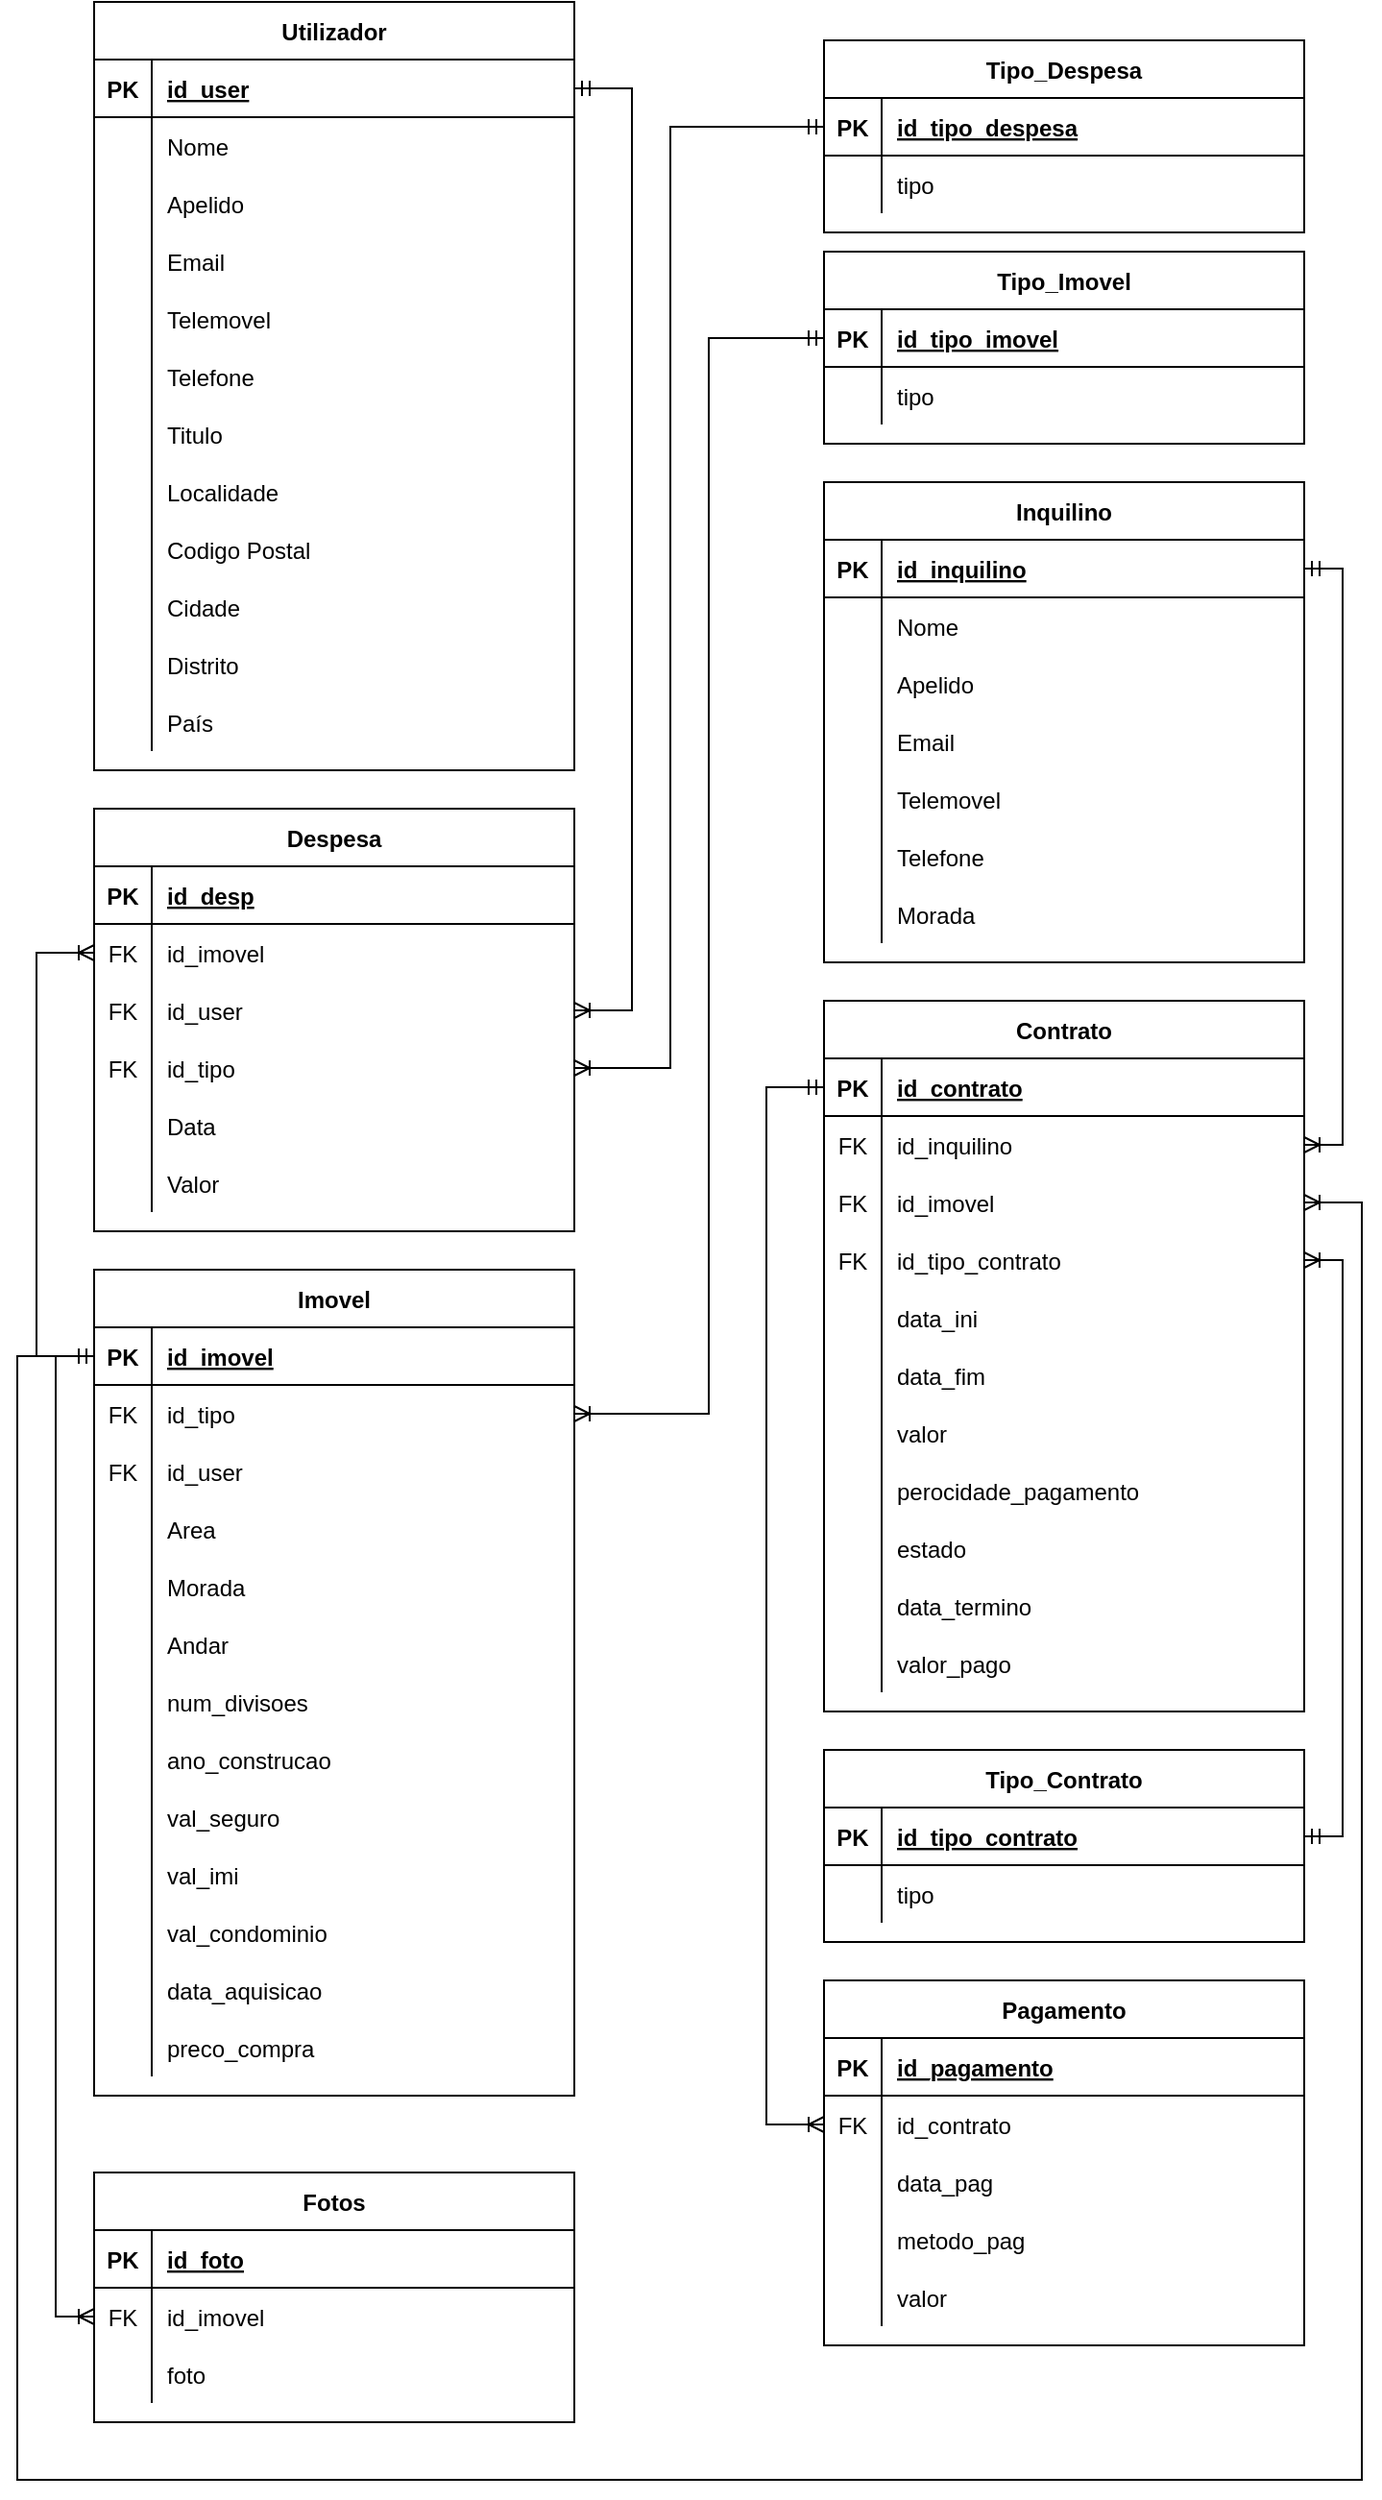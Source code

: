 <mxfile version="23.1.5" type="device">
  <diagram id="R2lEEEUBdFMjLlhIrx00" name="Page-1">
    <mxGraphModel dx="2090" dy="1783" grid="1" gridSize="10" guides="1" tooltips="1" connect="1" arrows="1" fold="1" page="1" pageScale="1" pageWidth="850" pageHeight="1100" math="0" shadow="0" extFonts="Permanent Marker^https://fonts.googleapis.com/css?family=Permanent+Marker">
      <root>
        <mxCell id="0" />
        <mxCell id="1" parent="0" />
        <mxCell id="C-vyLk0tnHw3VtMMgP7b-23" value="Utilizador" style="shape=table;startSize=30;container=1;collapsible=1;childLayout=tableLayout;fixedRows=1;rowLines=0;fontStyle=1;align=center;resizeLast=1;" parent="1" vertex="1">
          <mxGeometry x="-20" y="-400" width="250" height="400" as="geometry" />
        </mxCell>
        <mxCell id="C-vyLk0tnHw3VtMMgP7b-24" value="" style="shape=partialRectangle;collapsible=0;dropTarget=0;pointerEvents=0;fillColor=none;points=[[0,0.5],[1,0.5]];portConstraint=eastwest;top=0;left=0;right=0;bottom=1;" parent="C-vyLk0tnHw3VtMMgP7b-23" vertex="1">
          <mxGeometry y="30" width="250" height="30" as="geometry" />
        </mxCell>
        <mxCell id="C-vyLk0tnHw3VtMMgP7b-25" value="PK" style="shape=partialRectangle;overflow=hidden;connectable=0;fillColor=none;top=0;left=0;bottom=0;right=0;fontStyle=1;" parent="C-vyLk0tnHw3VtMMgP7b-24" vertex="1">
          <mxGeometry width="30" height="30" as="geometry">
            <mxRectangle width="30" height="30" as="alternateBounds" />
          </mxGeometry>
        </mxCell>
        <mxCell id="C-vyLk0tnHw3VtMMgP7b-26" value="id_user" style="shape=partialRectangle;overflow=hidden;connectable=0;fillColor=none;top=0;left=0;bottom=0;right=0;align=left;spacingLeft=6;fontStyle=5;" parent="C-vyLk0tnHw3VtMMgP7b-24" vertex="1">
          <mxGeometry x="30" width="220" height="30" as="geometry">
            <mxRectangle width="220" height="30" as="alternateBounds" />
          </mxGeometry>
        </mxCell>
        <mxCell id="C-vyLk0tnHw3VtMMgP7b-27" value="" style="shape=partialRectangle;collapsible=0;dropTarget=0;pointerEvents=0;fillColor=none;points=[[0,0.5],[1,0.5]];portConstraint=eastwest;top=0;left=0;right=0;bottom=0;" parent="C-vyLk0tnHw3VtMMgP7b-23" vertex="1">
          <mxGeometry y="60" width="250" height="30" as="geometry" />
        </mxCell>
        <mxCell id="C-vyLk0tnHw3VtMMgP7b-28" value="" style="shape=partialRectangle;overflow=hidden;connectable=0;fillColor=none;top=0;left=0;bottom=0;right=0;" parent="C-vyLk0tnHw3VtMMgP7b-27" vertex="1">
          <mxGeometry width="30" height="30" as="geometry">
            <mxRectangle width="30" height="30" as="alternateBounds" />
          </mxGeometry>
        </mxCell>
        <mxCell id="C-vyLk0tnHw3VtMMgP7b-29" value="Nome" style="shape=partialRectangle;overflow=hidden;connectable=0;fillColor=none;top=0;left=0;bottom=0;right=0;align=left;spacingLeft=6;" parent="C-vyLk0tnHw3VtMMgP7b-27" vertex="1">
          <mxGeometry x="30" width="220" height="30" as="geometry">
            <mxRectangle width="220" height="30" as="alternateBounds" />
          </mxGeometry>
        </mxCell>
        <mxCell id="iUVnjzIr18oxnyiM6zz4-8" value="" style="shape=partialRectangle;collapsible=0;dropTarget=0;pointerEvents=0;fillColor=none;points=[[0,0.5],[1,0.5]];portConstraint=eastwest;top=0;left=0;right=0;bottom=0;" parent="C-vyLk0tnHw3VtMMgP7b-23" vertex="1">
          <mxGeometry y="90" width="250" height="30" as="geometry" />
        </mxCell>
        <mxCell id="iUVnjzIr18oxnyiM6zz4-9" value="" style="shape=partialRectangle;overflow=hidden;connectable=0;fillColor=none;top=0;left=0;bottom=0;right=0;" parent="iUVnjzIr18oxnyiM6zz4-8" vertex="1">
          <mxGeometry width="30" height="30" as="geometry">
            <mxRectangle width="30" height="30" as="alternateBounds" />
          </mxGeometry>
        </mxCell>
        <mxCell id="iUVnjzIr18oxnyiM6zz4-10" value="Apelido" style="shape=partialRectangle;overflow=hidden;connectable=0;fillColor=none;top=0;left=0;bottom=0;right=0;align=left;spacingLeft=6;" parent="iUVnjzIr18oxnyiM6zz4-8" vertex="1">
          <mxGeometry x="30" width="220" height="30" as="geometry">
            <mxRectangle width="220" height="30" as="alternateBounds" />
          </mxGeometry>
        </mxCell>
        <mxCell id="iUVnjzIr18oxnyiM6zz4-11" value="" style="shape=partialRectangle;collapsible=0;dropTarget=0;pointerEvents=0;fillColor=none;points=[[0,0.5],[1,0.5]];portConstraint=eastwest;top=0;left=0;right=0;bottom=0;" parent="C-vyLk0tnHw3VtMMgP7b-23" vertex="1">
          <mxGeometry y="120" width="250" height="30" as="geometry" />
        </mxCell>
        <mxCell id="iUVnjzIr18oxnyiM6zz4-12" value="" style="shape=partialRectangle;overflow=hidden;connectable=0;fillColor=none;top=0;left=0;bottom=0;right=0;" parent="iUVnjzIr18oxnyiM6zz4-11" vertex="1">
          <mxGeometry width="30" height="30" as="geometry">
            <mxRectangle width="30" height="30" as="alternateBounds" />
          </mxGeometry>
        </mxCell>
        <mxCell id="iUVnjzIr18oxnyiM6zz4-13" value="Email" style="shape=partialRectangle;overflow=hidden;connectable=0;fillColor=none;top=0;left=0;bottom=0;right=0;align=left;spacingLeft=6;" parent="iUVnjzIr18oxnyiM6zz4-11" vertex="1">
          <mxGeometry x="30" width="220" height="30" as="geometry">
            <mxRectangle width="220" height="30" as="alternateBounds" />
          </mxGeometry>
        </mxCell>
        <mxCell id="iUVnjzIr18oxnyiM6zz4-14" value="" style="shape=partialRectangle;collapsible=0;dropTarget=0;pointerEvents=0;fillColor=none;points=[[0,0.5],[1,0.5]];portConstraint=eastwest;top=0;left=0;right=0;bottom=0;" parent="C-vyLk0tnHw3VtMMgP7b-23" vertex="1">
          <mxGeometry y="150" width="250" height="30" as="geometry" />
        </mxCell>
        <mxCell id="iUVnjzIr18oxnyiM6zz4-15" value="" style="shape=partialRectangle;overflow=hidden;connectable=0;fillColor=none;top=0;left=0;bottom=0;right=0;" parent="iUVnjzIr18oxnyiM6zz4-14" vertex="1">
          <mxGeometry width="30" height="30" as="geometry">
            <mxRectangle width="30" height="30" as="alternateBounds" />
          </mxGeometry>
        </mxCell>
        <mxCell id="iUVnjzIr18oxnyiM6zz4-16" value="Telemovel" style="shape=partialRectangle;overflow=hidden;connectable=0;fillColor=none;top=0;left=0;bottom=0;right=0;align=left;spacingLeft=6;" parent="iUVnjzIr18oxnyiM6zz4-14" vertex="1">
          <mxGeometry x="30" width="220" height="30" as="geometry">
            <mxRectangle width="220" height="30" as="alternateBounds" />
          </mxGeometry>
        </mxCell>
        <mxCell id="iUVnjzIr18oxnyiM6zz4-17" value="" style="shape=partialRectangle;collapsible=0;dropTarget=0;pointerEvents=0;fillColor=none;points=[[0,0.5],[1,0.5]];portConstraint=eastwest;top=0;left=0;right=0;bottom=0;" parent="C-vyLk0tnHw3VtMMgP7b-23" vertex="1">
          <mxGeometry y="180" width="250" height="30" as="geometry" />
        </mxCell>
        <mxCell id="iUVnjzIr18oxnyiM6zz4-18" value="" style="shape=partialRectangle;overflow=hidden;connectable=0;fillColor=none;top=0;left=0;bottom=0;right=0;" parent="iUVnjzIr18oxnyiM6zz4-17" vertex="1">
          <mxGeometry width="30" height="30" as="geometry">
            <mxRectangle width="30" height="30" as="alternateBounds" />
          </mxGeometry>
        </mxCell>
        <mxCell id="iUVnjzIr18oxnyiM6zz4-19" value="Telefone" style="shape=partialRectangle;overflow=hidden;connectable=0;fillColor=none;top=0;left=0;bottom=0;right=0;align=left;spacingLeft=6;" parent="iUVnjzIr18oxnyiM6zz4-17" vertex="1">
          <mxGeometry x="30" width="220" height="30" as="geometry">
            <mxRectangle width="220" height="30" as="alternateBounds" />
          </mxGeometry>
        </mxCell>
        <mxCell id="iUVnjzIr18oxnyiM6zz4-20" value="" style="shape=partialRectangle;collapsible=0;dropTarget=0;pointerEvents=0;fillColor=none;points=[[0,0.5],[1,0.5]];portConstraint=eastwest;top=0;left=0;right=0;bottom=0;" parent="C-vyLk0tnHw3VtMMgP7b-23" vertex="1">
          <mxGeometry y="210" width="250" height="30" as="geometry" />
        </mxCell>
        <mxCell id="iUVnjzIr18oxnyiM6zz4-21" value="" style="shape=partialRectangle;overflow=hidden;connectable=0;fillColor=none;top=0;left=0;bottom=0;right=0;" parent="iUVnjzIr18oxnyiM6zz4-20" vertex="1">
          <mxGeometry width="30" height="30" as="geometry">
            <mxRectangle width="30" height="30" as="alternateBounds" />
          </mxGeometry>
        </mxCell>
        <mxCell id="iUVnjzIr18oxnyiM6zz4-22" value="Titulo" style="shape=partialRectangle;overflow=hidden;connectable=0;fillColor=none;top=0;left=0;bottom=0;right=0;align=left;spacingLeft=6;" parent="iUVnjzIr18oxnyiM6zz4-20" vertex="1">
          <mxGeometry x="30" width="220" height="30" as="geometry">
            <mxRectangle width="220" height="30" as="alternateBounds" />
          </mxGeometry>
        </mxCell>
        <mxCell id="iUVnjzIr18oxnyiM6zz4-23" value="" style="shape=partialRectangle;collapsible=0;dropTarget=0;pointerEvents=0;fillColor=none;points=[[0,0.5],[1,0.5]];portConstraint=eastwest;top=0;left=0;right=0;bottom=0;" parent="C-vyLk0tnHw3VtMMgP7b-23" vertex="1">
          <mxGeometry y="240" width="250" height="30" as="geometry" />
        </mxCell>
        <mxCell id="iUVnjzIr18oxnyiM6zz4-24" value="" style="shape=partialRectangle;overflow=hidden;connectable=0;fillColor=none;top=0;left=0;bottom=0;right=0;" parent="iUVnjzIr18oxnyiM6zz4-23" vertex="1">
          <mxGeometry width="30" height="30" as="geometry">
            <mxRectangle width="30" height="30" as="alternateBounds" />
          </mxGeometry>
        </mxCell>
        <mxCell id="iUVnjzIr18oxnyiM6zz4-25" value="Localidade" style="shape=partialRectangle;overflow=hidden;connectable=0;fillColor=none;top=0;left=0;bottom=0;right=0;align=left;spacingLeft=6;" parent="iUVnjzIr18oxnyiM6zz4-23" vertex="1">
          <mxGeometry x="30" width="220" height="30" as="geometry">
            <mxRectangle width="220" height="30" as="alternateBounds" />
          </mxGeometry>
        </mxCell>
        <mxCell id="iUVnjzIr18oxnyiM6zz4-26" value="" style="shape=partialRectangle;collapsible=0;dropTarget=0;pointerEvents=0;fillColor=none;points=[[0,0.5],[1,0.5]];portConstraint=eastwest;top=0;left=0;right=0;bottom=0;" parent="C-vyLk0tnHw3VtMMgP7b-23" vertex="1">
          <mxGeometry y="270" width="250" height="30" as="geometry" />
        </mxCell>
        <mxCell id="iUVnjzIr18oxnyiM6zz4-27" value="" style="shape=partialRectangle;overflow=hidden;connectable=0;fillColor=none;top=0;left=0;bottom=0;right=0;" parent="iUVnjzIr18oxnyiM6zz4-26" vertex="1">
          <mxGeometry width="30" height="30" as="geometry">
            <mxRectangle width="30" height="30" as="alternateBounds" />
          </mxGeometry>
        </mxCell>
        <mxCell id="iUVnjzIr18oxnyiM6zz4-28" value="Codigo Postal" style="shape=partialRectangle;overflow=hidden;connectable=0;fillColor=none;top=0;left=0;bottom=0;right=0;align=left;spacingLeft=6;" parent="iUVnjzIr18oxnyiM6zz4-26" vertex="1">
          <mxGeometry x="30" width="220" height="30" as="geometry">
            <mxRectangle width="220" height="30" as="alternateBounds" />
          </mxGeometry>
        </mxCell>
        <mxCell id="iUVnjzIr18oxnyiM6zz4-29" value="" style="shape=partialRectangle;collapsible=0;dropTarget=0;pointerEvents=0;fillColor=none;points=[[0,0.5],[1,0.5]];portConstraint=eastwest;top=0;left=0;right=0;bottom=0;" parent="C-vyLk0tnHw3VtMMgP7b-23" vertex="1">
          <mxGeometry y="300" width="250" height="30" as="geometry" />
        </mxCell>
        <mxCell id="iUVnjzIr18oxnyiM6zz4-30" value="" style="shape=partialRectangle;overflow=hidden;connectable=0;fillColor=none;top=0;left=0;bottom=0;right=0;" parent="iUVnjzIr18oxnyiM6zz4-29" vertex="1">
          <mxGeometry width="30" height="30" as="geometry">
            <mxRectangle width="30" height="30" as="alternateBounds" />
          </mxGeometry>
        </mxCell>
        <mxCell id="iUVnjzIr18oxnyiM6zz4-31" value="Cidade" style="shape=partialRectangle;overflow=hidden;connectable=0;fillColor=none;top=0;left=0;bottom=0;right=0;align=left;spacingLeft=6;" parent="iUVnjzIr18oxnyiM6zz4-29" vertex="1">
          <mxGeometry x="30" width="220" height="30" as="geometry">
            <mxRectangle width="220" height="30" as="alternateBounds" />
          </mxGeometry>
        </mxCell>
        <mxCell id="iUVnjzIr18oxnyiM6zz4-32" value="" style="shape=partialRectangle;collapsible=0;dropTarget=0;pointerEvents=0;fillColor=none;points=[[0,0.5],[1,0.5]];portConstraint=eastwest;top=0;left=0;right=0;bottom=0;" parent="C-vyLk0tnHw3VtMMgP7b-23" vertex="1">
          <mxGeometry y="330" width="250" height="30" as="geometry" />
        </mxCell>
        <mxCell id="iUVnjzIr18oxnyiM6zz4-33" value="" style="shape=partialRectangle;overflow=hidden;connectable=0;fillColor=none;top=0;left=0;bottom=0;right=0;" parent="iUVnjzIr18oxnyiM6zz4-32" vertex="1">
          <mxGeometry width="30" height="30" as="geometry">
            <mxRectangle width="30" height="30" as="alternateBounds" />
          </mxGeometry>
        </mxCell>
        <mxCell id="iUVnjzIr18oxnyiM6zz4-34" value="Distrito" style="shape=partialRectangle;overflow=hidden;connectable=0;fillColor=none;top=0;left=0;bottom=0;right=0;align=left;spacingLeft=6;" parent="iUVnjzIr18oxnyiM6zz4-32" vertex="1">
          <mxGeometry x="30" width="220" height="30" as="geometry">
            <mxRectangle width="220" height="30" as="alternateBounds" />
          </mxGeometry>
        </mxCell>
        <mxCell id="iUVnjzIr18oxnyiM6zz4-35" value="" style="shape=partialRectangle;collapsible=0;dropTarget=0;pointerEvents=0;fillColor=none;points=[[0,0.5],[1,0.5]];portConstraint=eastwest;top=0;left=0;right=0;bottom=0;" parent="C-vyLk0tnHw3VtMMgP7b-23" vertex="1">
          <mxGeometry y="360" width="250" height="30" as="geometry" />
        </mxCell>
        <mxCell id="iUVnjzIr18oxnyiM6zz4-36" value="" style="shape=partialRectangle;overflow=hidden;connectable=0;fillColor=none;top=0;left=0;bottom=0;right=0;" parent="iUVnjzIr18oxnyiM6zz4-35" vertex="1">
          <mxGeometry width="30" height="30" as="geometry">
            <mxRectangle width="30" height="30" as="alternateBounds" />
          </mxGeometry>
        </mxCell>
        <mxCell id="iUVnjzIr18oxnyiM6zz4-37" value="País" style="shape=partialRectangle;overflow=hidden;connectable=0;fillColor=none;top=0;left=0;bottom=0;right=0;align=left;spacingLeft=6;" parent="iUVnjzIr18oxnyiM6zz4-35" vertex="1">
          <mxGeometry x="30" width="220" height="30" as="geometry">
            <mxRectangle width="220" height="30" as="alternateBounds" />
          </mxGeometry>
        </mxCell>
        <mxCell id="-7D6MtmBJuj_jQ7Rzsqa-1" value="Tipo_Imovel" style="shape=table;startSize=30;container=1;collapsible=1;childLayout=tableLayout;fixedRows=1;rowLines=0;fontStyle=1;align=center;resizeLast=1;" parent="1" vertex="1">
          <mxGeometry x="360" y="-270" width="250" height="100" as="geometry" />
        </mxCell>
        <mxCell id="-7D6MtmBJuj_jQ7Rzsqa-2" value="" style="shape=partialRectangle;collapsible=0;dropTarget=0;pointerEvents=0;fillColor=none;points=[[0,0.5],[1,0.5]];portConstraint=eastwest;top=0;left=0;right=0;bottom=1;" parent="-7D6MtmBJuj_jQ7Rzsqa-1" vertex="1">
          <mxGeometry y="30" width="250" height="30" as="geometry" />
        </mxCell>
        <mxCell id="-7D6MtmBJuj_jQ7Rzsqa-3" value="PK" style="shape=partialRectangle;overflow=hidden;connectable=0;fillColor=none;top=0;left=0;bottom=0;right=0;fontStyle=1;" parent="-7D6MtmBJuj_jQ7Rzsqa-2" vertex="1">
          <mxGeometry width="30" height="30" as="geometry">
            <mxRectangle width="30" height="30" as="alternateBounds" />
          </mxGeometry>
        </mxCell>
        <mxCell id="-7D6MtmBJuj_jQ7Rzsqa-4" value="id_tipo_imovel" style="shape=partialRectangle;overflow=hidden;connectable=0;fillColor=none;top=0;left=0;bottom=0;right=0;align=left;spacingLeft=6;fontStyle=5;" parent="-7D6MtmBJuj_jQ7Rzsqa-2" vertex="1">
          <mxGeometry x="30" width="220" height="30" as="geometry">
            <mxRectangle width="220" height="30" as="alternateBounds" />
          </mxGeometry>
        </mxCell>
        <mxCell id="-7D6MtmBJuj_jQ7Rzsqa-5" value="" style="shape=partialRectangle;collapsible=0;dropTarget=0;pointerEvents=0;fillColor=none;points=[[0,0.5],[1,0.5]];portConstraint=eastwest;top=0;left=0;right=0;bottom=0;" parent="-7D6MtmBJuj_jQ7Rzsqa-1" vertex="1">
          <mxGeometry y="60" width="250" height="30" as="geometry" />
        </mxCell>
        <mxCell id="-7D6MtmBJuj_jQ7Rzsqa-6" value="" style="shape=partialRectangle;overflow=hidden;connectable=0;fillColor=none;top=0;left=0;bottom=0;right=0;" parent="-7D6MtmBJuj_jQ7Rzsqa-5" vertex="1">
          <mxGeometry width="30" height="30" as="geometry">
            <mxRectangle width="30" height="30" as="alternateBounds" />
          </mxGeometry>
        </mxCell>
        <mxCell id="-7D6MtmBJuj_jQ7Rzsqa-7" value="tipo" style="shape=partialRectangle;overflow=hidden;connectable=0;fillColor=none;top=0;left=0;bottom=0;right=0;align=left;spacingLeft=6;" parent="-7D6MtmBJuj_jQ7Rzsqa-5" vertex="1">
          <mxGeometry x="30" width="220" height="30" as="geometry">
            <mxRectangle width="220" height="30" as="alternateBounds" />
          </mxGeometry>
        </mxCell>
        <mxCell id="-7D6MtmBJuj_jQ7Rzsqa-15" value="Imovel" style="shape=table;startSize=30;container=1;collapsible=1;childLayout=tableLayout;fixedRows=1;rowLines=0;fontStyle=1;align=center;resizeLast=1;" parent="1" vertex="1">
          <mxGeometry x="-20" y="260" width="250" height="430" as="geometry" />
        </mxCell>
        <mxCell id="-7D6MtmBJuj_jQ7Rzsqa-16" value="" style="shape=partialRectangle;collapsible=0;dropTarget=0;pointerEvents=0;fillColor=none;points=[[0,0.5],[1,0.5]];portConstraint=eastwest;top=0;left=0;right=0;bottom=1;" parent="-7D6MtmBJuj_jQ7Rzsqa-15" vertex="1">
          <mxGeometry y="30" width="250" height="30" as="geometry" />
        </mxCell>
        <mxCell id="-7D6MtmBJuj_jQ7Rzsqa-17" value="PK" style="shape=partialRectangle;overflow=hidden;connectable=0;fillColor=none;top=0;left=0;bottom=0;right=0;fontStyle=1;" parent="-7D6MtmBJuj_jQ7Rzsqa-16" vertex="1">
          <mxGeometry width="30" height="30" as="geometry">
            <mxRectangle width="30" height="30" as="alternateBounds" />
          </mxGeometry>
        </mxCell>
        <mxCell id="-7D6MtmBJuj_jQ7Rzsqa-18" value="id_imovel" style="shape=partialRectangle;overflow=hidden;connectable=0;fillColor=none;top=0;left=0;bottom=0;right=0;align=left;spacingLeft=6;fontStyle=5;" parent="-7D6MtmBJuj_jQ7Rzsqa-16" vertex="1">
          <mxGeometry x="30" width="220" height="30" as="geometry">
            <mxRectangle width="220" height="30" as="alternateBounds" />
          </mxGeometry>
        </mxCell>
        <mxCell id="-7D6MtmBJuj_jQ7Rzsqa-19" value="" style="shape=partialRectangle;collapsible=0;dropTarget=0;pointerEvents=0;fillColor=none;points=[[0,0.5],[1,0.5]];portConstraint=eastwest;top=0;left=0;right=0;bottom=0;" parent="-7D6MtmBJuj_jQ7Rzsqa-15" vertex="1">
          <mxGeometry y="60" width="250" height="30" as="geometry" />
        </mxCell>
        <mxCell id="-7D6MtmBJuj_jQ7Rzsqa-20" value="FK" style="shape=partialRectangle;overflow=hidden;connectable=0;fillColor=none;top=0;left=0;bottom=0;right=0;" parent="-7D6MtmBJuj_jQ7Rzsqa-19" vertex="1">
          <mxGeometry width="30" height="30" as="geometry">
            <mxRectangle width="30" height="30" as="alternateBounds" />
          </mxGeometry>
        </mxCell>
        <mxCell id="-7D6MtmBJuj_jQ7Rzsqa-21" value="id_tipo" style="shape=partialRectangle;overflow=hidden;connectable=0;fillColor=none;top=0;left=0;bottom=0;right=0;align=left;spacingLeft=6;" parent="-7D6MtmBJuj_jQ7Rzsqa-19" vertex="1">
          <mxGeometry x="30" width="220" height="30" as="geometry">
            <mxRectangle width="220" height="30" as="alternateBounds" />
          </mxGeometry>
        </mxCell>
        <mxCell id="-7D6MtmBJuj_jQ7Rzsqa-43" value="" style="shape=partialRectangle;collapsible=0;dropTarget=0;pointerEvents=0;fillColor=none;points=[[0,0.5],[1,0.5]];portConstraint=eastwest;top=0;left=0;right=0;bottom=0;" parent="-7D6MtmBJuj_jQ7Rzsqa-15" vertex="1">
          <mxGeometry y="90" width="250" height="30" as="geometry" />
        </mxCell>
        <mxCell id="-7D6MtmBJuj_jQ7Rzsqa-44" value="FK" style="shape=partialRectangle;overflow=hidden;connectable=0;fillColor=none;top=0;left=0;bottom=0;right=0;" parent="-7D6MtmBJuj_jQ7Rzsqa-43" vertex="1">
          <mxGeometry width="30" height="30" as="geometry">
            <mxRectangle width="30" height="30" as="alternateBounds" />
          </mxGeometry>
        </mxCell>
        <mxCell id="-7D6MtmBJuj_jQ7Rzsqa-45" value="id_user" style="shape=partialRectangle;overflow=hidden;connectable=0;fillColor=none;top=0;left=0;bottom=0;right=0;align=left;spacingLeft=6;" parent="-7D6MtmBJuj_jQ7Rzsqa-43" vertex="1">
          <mxGeometry x="30" width="220" height="30" as="geometry">
            <mxRectangle width="220" height="30" as="alternateBounds" />
          </mxGeometry>
        </mxCell>
        <mxCell id="-7D6MtmBJuj_jQ7Rzsqa-56" value="" style="shape=partialRectangle;collapsible=0;dropTarget=0;pointerEvents=0;fillColor=none;points=[[0,0.5],[1,0.5]];portConstraint=eastwest;top=0;left=0;right=0;bottom=0;" parent="-7D6MtmBJuj_jQ7Rzsqa-15" vertex="1">
          <mxGeometry y="120" width="250" height="30" as="geometry" />
        </mxCell>
        <mxCell id="-7D6MtmBJuj_jQ7Rzsqa-57" value="" style="shape=partialRectangle;overflow=hidden;connectable=0;fillColor=none;top=0;left=0;bottom=0;right=0;" parent="-7D6MtmBJuj_jQ7Rzsqa-56" vertex="1">
          <mxGeometry width="30" height="30" as="geometry">
            <mxRectangle width="30" height="30" as="alternateBounds" />
          </mxGeometry>
        </mxCell>
        <mxCell id="-7D6MtmBJuj_jQ7Rzsqa-58" value="Area" style="shape=partialRectangle;overflow=hidden;connectable=0;fillColor=none;top=0;left=0;bottom=0;right=0;align=left;spacingLeft=6;" parent="-7D6MtmBJuj_jQ7Rzsqa-56" vertex="1">
          <mxGeometry x="30" width="220" height="30" as="geometry">
            <mxRectangle width="220" height="30" as="alternateBounds" />
          </mxGeometry>
        </mxCell>
        <mxCell id="iUVnjzIr18oxnyiM6zz4-52" value="" style="shape=partialRectangle;collapsible=0;dropTarget=0;pointerEvents=0;fillColor=none;points=[[0,0.5],[1,0.5]];portConstraint=eastwest;top=0;left=0;right=0;bottom=0;" parent="-7D6MtmBJuj_jQ7Rzsqa-15" vertex="1">
          <mxGeometry y="150" width="250" height="30" as="geometry" />
        </mxCell>
        <mxCell id="iUVnjzIr18oxnyiM6zz4-53" value="" style="shape=partialRectangle;overflow=hidden;connectable=0;fillColor=none;top=0;left=0;bottom=0;right=0;" parent="iUVnjzIr18oxnyiM6zz4-52" vertex="1">
          <mxGeometry width="30" height="30" as="geometry">
            <mxRectangle width="30" height="30" as="alternateBounds" />
          </mxGeometry>
        </mxCell>
        <mxCell id="iUVnjzIr18oxnyiM6zz4-54" value="Morada" style="shape=partialRectangle;overflow=hidden;connectable=0;fillColor=none;top=0;left=0;bottom=0;right=0;align=left;spacingLeft=6;" parent="iUVnjzIr18oxnyiM6zz4-52" vertex="1">
          <mxGeometry x="30" width="220" height="30" as="geometry">
            <mxRectangle width="220" height="30" as="alternateBounds" />
          </mxGeometry>
        </mxCell>
        <mxCell id="iUVnjzIr18oxnyiM6zz4-55" value="" style="shape=partialRectangle;collapsible=0;dropTarget=0;pointerEvents=0;fillColor=none;points=[[0,0.5],[1,0.5]];portConstraint=eastwest;top=0;left=0;right=0;bottom=0;" parent="-7D6MtmBJuj_jQ7Rzsqa-15" vertex="1">
          <mxGeometry y="180" width="250" height="30" as="geometry" />
        </mxCell>
        <mxCell id="iUVnjzIr18oxnyiM6zz4-56" value="" style="shape=partialRectangle;overflow=hidden;connectable=0;fillColor=none;top=0;left=0;bottom=0;right=0;" parent="iUVnjzIr18oxnyiM6zz4-55" vertex="1">
          <mxGeometry width="30" height="30" as="geometry">
            <mxRectangle width="30" height="30" as="alternateBounds" />
          </mxGeometry>
        </mxCell>
        <mxCell id="iUVnjzIr18oxnyiM6zz4-57" value="Andar" style="shape=partialRectangle;overflow=hidden;connectable=0;fillColor=none;top=0;left=0;bottom=0;right=0;align=left;spacingLeft=6;" parent="iUVnjzIr18oxnyiM6zz4-55" vertex="1">
          <mxGeometry x="30" width="220" height="30" as="geometry">
            <mxRectangle width="220" height="30" as="alternateBounds" />
          </mxGeometry>
        </mxCell>
        <mxCell id="iUVnjzIr18oxnyiM6zz4-58" value="" style="shape=partialRectangle;collapsible=0;dropTarget=0;pointerEvents=0;fillColor=none;points=[[0,0.5],[1,0.5]];portConstraint=eastwest;top=0;left=0;right=0;bottom=0;" parent="-7D6MtmBJuj_jQ7Rzsqa-15" vertex="1">
          <mxGeometry y="210" width="250" height="30" as="geometry" />
        </mxCell>
        <mxCell id="iUVnjzIr18oxnyiM6zz4-59" value="" style="shape=partialRectangle;overflow=hidden;connectable=0;fillColor=none;top=0;left=0;bottom=0;right=0;" parent="iUVnjzIr18oxnyiM6zz4-58" vertex="1">
          <mxGeometry width="30" height="30" as="geometry">
            <mxRectangle width="30" height="30" as="alternateBounds" />
          </mxGeometry>
        </mxCell>
        <mxCell id="iUVnjzIr18oxnyiM6zz4-60" value="num_divisoes" style="shape=partialRectangle;overflow=hidden;connectable=0;fillColor=none;top=0;left=0;bottom=0;right=0;align=left;spacingLeft=6;" parent="iUVnjzIr18oxnyiM6zz4-58" vertex="1">
          <mxGeometry x="30" width="220" height="30" as="geometry">
            <mxRectangle width="220" height="30" as="alternateBounds" />
          </mxGeometry>
        </mxCell>
        <mxCell id="iUVnjzIr18oxnyiM6zz4-61" value="" style="shape=partialRectangle;collapsible=0;dropTarget=0;pointerEvents=0;fillColor=none;points=[[0,0.5],[1,0.5]];portConstraint=eastwest;top=0;left=0;right=0;bottom=0;" parent="-7D6MtmBJuj_jQ7Rzsqa-15" vertex="1">
          <mxGeometry y="240" width="250" height="30" as="geometry" />
        </mxCell>
        <mxCell id="iUVnjzIr18oxnyiM6zz4-62" value="" style="shape=partialRectangle;overflow=hidden;connectable=0;fillColor=none;top=0;left=0;bottom=0;right=0;" parent="iUVnjzIr18oxnyiM6zz4-61" vertex="1">
          <mxGeometry width="30" height="30" as="geometry">
            <mxRectangle width="30" height="30" as="alternateBounds" />
          </mxGeometry>
        </mxCell>
        <mxCell id="iUVnjzIr18oxnyiM6zz4-63" value="ano_construcao" style="shape=partialRectangle;overflow=hidden;connectable=0;fillColor=none;top=0;left=0;bottom=0;right=0;align=left;spacingLeft=6;" parent="iUVnjzIr18oxnyiM6zz4-61" vertex="1">
          <mxGeometry x="30" width="220" height="30" as="geometry">
            <mxRectangle width="220" height="30" as="alternateBounds" />
          </mxGeometry>
        </mxCell>
        <mxCell id="iUVnjzIr18oxnyiM6zz4-64" value="" style="shape=partialRectangle;collapsible=0;dropTarget=0;pointerEvents=0;fillColor=none;points=[[0,0.5],[1,0.5]];portConstraint=eastwest;top=0;left=0;right=0;bottom=0;" parent="-7D6MtmBJuj_jQ7Rzsqa-15" vertex="1">
          <mxGeometry y="270" width="250" height="30" as="geometry" />
        </mxCell>
        <mxCell id="iUVnjzIr18oxnyiM6zz4-65" value="" style="shape=partialRectangle;overflow=hidden;connectable=0;fillColor=none;top=0;left=0;bottom=0;right=0;" parent="iUVnjzIr18oxnyiM6zz4-64" vertex="1">
          <mxGeometry width="30" height="30" as="geometry">
            <mxRectangle width="30" height="30" as="alternateBounds" />
          </mxGeometry>
        </mxCell>
        <mxCell id="iUVnjzIr18oxnyiM6zz4-66" value="val_seguro" style="shape=partialRectangle;overflow=hidden;connectable=0;fillColor=none;top=0;left=0;bottom=0;right=0;align=left;spacingLeft=6;" parent="iUVnjzIr18oxnyiM6zz4-64" vertex="1">
          <mxGeometry x="30" width="220" height="30" as="geometry">
            <mxRectangle width="220" height="30" as="alternateBounds" />
          </mxGeometry>
        </mxCell>
        <mxCell id="iUVnjzIr18oxnyiM6zz4-67" value="" style="shape=partialRectangle;collapsible=0;dropTarget=0;pointerEvents=0;fillColor=none;points=[[0,0.5],[1,0.5]];portConstraint=eastwest;top=0;left=0;right=0;bottom=0;" parent="-7D6MtmBJuj_jQ7Rzsqa-15" vertex="1">
          <mxGeometry y="300" width="250" height="30" as="geometry" />
        </mxCell>
        <mxCell id="iUVnjzIr18oxnyiM6zz4-68" value="" style="shape=partialRectangle;overflow=hidden;connectable=0;fillColor=none;top=0;left=0;bottom=0;right=0;" parent="iUVnjzIr18oxnyiM6zz4-67" vertex="1">
          <mxGeometry width="30" height="30" as="geometry">
            <mxRectangle width="30" height="30" as="alternateBounds" />
          </mxGeometry>
        </mxCell>
        <mxCell id="iUVnjzIr18oxnyiM6zz4-69" value="val_imi" style="shape=partialRectangle;overflow=hidden;connectable=0;fillColor=none;top=0;left=0;bottom=0;right=0;align=left;spacingLeft=6;" parent="iUVnjzIr18oxnyiM6zz4-67" vertex="1">
          <mxGeometry x="30" width="220" height="30" as="geometry">
            <mxRectangle width="220" height="30" as="alternateBounds" />
          </mxGeometry>
        </mxCell>
        <mxCell id="iUVnjzIr18oxnyiM6zz4-70" value="" style="shape=partialRectangle;collapsible=0;dropTarget=0;pointerEvents=0;fillColor=none;points=[[0,0.5],[1,0.5]];portConstraint=eastwest;top=0;left=0;right=0;bottom=0;" parent="-7D6MtmBJuj_jQ7Rzsqa-15" vertex="1">
          <mxGeometry y="330" width="250" height="30" as="geometry" />
        </mxCell>
        <mxCell id="iUVnjzIr18oxnyiM6zz4-71" value="" style="shape=partialRectangle;overflow=hidden;connectable=0;fillColor=none;top=0;left=0;bottom=0;right=0;" parent="iUVnjzIr18oxnyiM6zz4-70" vertex="1">
          <mxGeometry width="30" height="30" as="geometry">
            <mxRectangle width="30" height="30" as="alternateBounds" />
          </mxGeometry>
        </mxCell>
        <mxCell id="iUVnjzIr18oxnyiM6zz4-72" value="val_condominio" style="shape=partialRectangle;overflow=hidden;connectable=0;fillColor=none;top=0;left=0;bottom=0;right=0;align=left;spacingLeft=6;" parent="iUVnjzIr18oxnyiM6zz4-70" vertex="1">
          <mxGeometry x="30" width="220" height="30" as="geometry">
            <mxRectangle width="220" height="30" as="alternateBounds" />
          </mxGeometry>
        </mxCell>
        <mxCell id="iUVnjzIr18oxnyiM6zz4-73" value="" style="shape=partialRectangle;collapsible=0;dropTarget=0;pointerEvents=0;fillColor=none;points=[[0,0.5],[1,0.5]];portConstraint=eastwest;top=0;left=0;right=0;bottom=0;" parent="-7D6MtmBJuj_jQ7Rzsqa-15" vertex="1">
          <mxGeometry y="360" width="250" height="30" as="geometry" />
        </mxCell>
        <mxCell id="iUVnjzIr18oxnyiM6zz4-74" value="" style="shape=partialRectangle;overflow=hidden;connectable=0;fillColor=none;top=0;left=0;bottom=0;right=0;" parent="iUVnjzIr18oxnyiM6zz4-73" vertex="1">
          <mxGeometry width="30" height="30" as="geometry">
            <mxRectangle width="30" height="30" as="alternateBounds" />
          </mxGeometry>
        </mxCell>
        <mxCell id="iUVnjzIr18oxnyiM6zz4-75" value="data_aquisicao" style="shape=partialRectangle;overflow=hidden;connectable=0;fillColor=none;top=0;left=0;bottom=0;right=0;align=left;spacingLeft=6;" parent="iUVnjzIr18oxnyiM6zz4-73" vertex="1">
          <mxGeometry x="30" width="220" height="30" as="geometry">
            <mxRectangle width="220" height="30" as="alternateBounds" />
          </mxGeometry>
        </mxCell>
        <mxCell id="iUVnjzIr18oxnyiM6zz4-76" value="" style="shape=partialRectangle;collapsible=0;dropTarget=0;pointerEvents=0;fillColor=none;points=[[0,0.5],[1,0.5]];portConstraint=eastwest;top=0;left=0;right=0;bottom=0;" parent="-7D6MtmBJuj_jQ7Rzsqa-15" vertex="1">
          <mxGeometry y="390" width="250" height="30" as="geometry" />
        </mxCell>
        <mxCell id="iUVnjzIr18oxnyiM6zz4-77" value="" style="shape=partialRectangle;overflow=hidden;connectable=0;fillColor=none;top=0;left=0;bottom=0;right=0;" parent="iUVnjzIr18oxnyiM6zz4-76" vertex="1">
          <mxGeometry width="30" height="30" as="geometry">
            <mxRectangle width="30" height="30" as="alternateBounds" />
          </mxGeometry>
        </mxCell>
        <mxCell id="iUVnjzIr18oxnyiM6zz4-78" value="preco_compra" style="shape=partialRectangle;overflow=hidden;connectable=0;fillColor=none;top=0;left=0;bottom=0;right=0;align=left;spacingLeft=6;" parent="iUVnjzIr18oxnyiM6zz4-76" vertex="1">
          <mxGeometry x="30" width="220" height="30" as="geometry">
            <mxRectangle width="220" height="30" as="alternateBounds" />
          </mxGeometry>
        </mxCell>
        <mxCell id="-7D6MtmBJuj_jQ7Rzsqa-22" value="Inquilino" style="shape=table;startSize=30;container=1;collapsible=1;childLayout=tableLayout;fixedRows=1;rowLines=0;fontStyle=1;align=center;resizeLast=1;" parent="1" vertex="1">
          <mxGeometry x="360" y="-150" width="250" height="250" as="geometry" />
        </mxCell>
        <mxCell id="-7D6MtmBJuj_jQ7Rzsqa-23" value="" style="shape=partialRectangle;collapsible=0;dropTarget=0;pointerEvents=0;fillColor=none;points=[[0,0.5],[1,0.5]];portConstraint=eastwest;top=0;left=0;right=0;bottom=1;" parent="-7D6MtmBJuj_jQ7Rzsqa-22" vertex="1">
          <mxGeometry y="30" width="250" height="30" as="geometry" />
        </mxCell>
        <mxCell id="-7D6MtmBJuj_jQ7Rzsqa-24" value="PK" style="shape=partialRectangle;overflow=hidden;connectable=0;fillColor=none;top=0;left=0;bottom=0;right=0;fontStyle=1;" parent="-7D6MtmBJuj_jQ7Rzsqa-23" vertex="1">
          <mxGeometry width="30" height="30" as="geometry">
            <mxRectangle width="30" height="30" as="alternateBounds" />
          </mxGeometry>
        </mxCell>
        <mxCell id="-7D6MtmBJuj_jQ7Rzsqa-25" value="id_inquilino" style="shape=partialRectangle;overflow=hidden;connectable=0;fillColor=none;top=0;left=0;bottom=0;right=0;align=left;spacingLeft=6;fontStyle=5;" parent="-7D6MtmBJuj_jQ7Rzsqa-23" vertex="1">
          <mxGeometry x="30" width="220" height="30" as="geometry">
            <mxRectangle width="220" height="30" as="alternateBounds" />
          </mxGeometry>
        </mxCell>
        <mxCell id="-7D6MtmBJuj_jQ7Rzsqa-26" value="" style="shape=partialRectangle;collapsible=0;dropTarget=0;pointerEvents=0;fillColor=none;points=[[0,0.5],[1,0.5]];portConstraint=eastwest;top=0;left=0;right=0;bottom=0;" parent="-7D6MtmBJuj_jQ7Rzsqa-22" vertex="1">
          <mxGeometry y="60" width="250" height="30" as="geometry" />
        </mxCell>
        <mxCell id="-7D6MtmBJuj_jQ7Rzsqa-27" value="" style="shape=partialRectangle;overflow=hidden;connectable=0;fillColor=none;top=0;left=0;bottom=0;right=0;" parent="-7D6MtmBJuj_jQ7Rzsqa-26" vertex="1">
          <mxGeometry width="30" height="30" as="geometry">
            <mxRectangle width="30" height="30" as="alternateBounds" />
          </mxGeometry>
        </mxCell>
        <mxCell id="-7D6MtmBJuj_jQ7Rzsqa-28" value="Nome" style="shape=partialRectangle;overflow=hidden;connectable=0;fillColor=none;top=0;left=0;bottom=0;right=0;align=left;spacingLeft=6;" parent="-7D6MtmBJuj_jQ7Rzsqa-26" vertex="1">
          <mxGeometry x="30" width="220" height="30" as="geometry">
            <mxRectangle width="220" height="30" as="alternateBounds" />
          </mxGeometry>
        </mxCell>
        <mxCell id="iUVnjzIr18oxnyiM6zz4-93" value="" style="shape=partialRectangle;collapsible=0;dropTarget=0;pointerEvents=0;fillColor=none;points=[[0,0.5],[1,0.5]];portConstraint=eastwest;top=0;left=0;right=0;bottom=0;" parent="-7D6MtmBJuj_jQ7Rzsqa-22" vertex="1">
          <mxGeometry y="90" width="250" height="30" as="geometry" />
        </mxCell>
        <mxCell id="iUVnjzIr18oxnyiM6zz4-94" value="" style="shape=partialRectangle;overflow=hidden;connectable=0;fillColor=none;top=0;left=0;bottom=0;right=0;" parent="iUVnjzIr18oxnyiM6zz4-93" vertex="1">
          <mxGeometry width="30" height="30" as="geometry">
            <mxRectangle width="30" height="30" as="alternateBounds" />
          </mxGeometry>
        </mxCell>
        <mxCell id="iUVnjzIr18oxnyiM6zz4-95" value="Apelido" style="shape=partialRectangle;overflow=hidden;connectable=0;fillColor=none;top=0;left=0;bottom=0;right=0;align=left;spacingLeft=6;" parent="iUVnjzIr18oxnyiM6zz4-93" vertex="1">
          <mxGeometry x="30" width="220" height="30" as="geometry">
            <mxRectangle width="220" height="30" as="alternateBounds" />
          </mxGeometry>
        </mxCell>
        <mxCell id="iUVnjzIr18oxnyiM6zz4-96" value="" style="shape=partialRectangle;collapsible=0;dropTarget=0;pointerEvents=0;fillColor=none;points=[[0,0.5],[1,0.5]];portConstraint=eastwest;top=0;left=0;right=0;bottom=0;" parent="-7D6MtmBJuj_jQ7Rzsqa-22" vertex="1">
          <mxGeometry y="120" width="250" height="30" as="geometry" />
        </mxCell>
        <mxCell id="iUVnjzIr18oxnyiM6zz4-97" value="" style="shape=partialRectangle;overflow=hidden;connectable=0;fillColor=none;top=0;left=0;bottom=0;right=0;" parent="iUVnjzIr18oxnyiM6zz4-96" vertex="1">
          <mxGeometry width="30" height="30" as="geometry">
            <mxRectangle width="30" height="30" as="alternateBounds" />
          </mxGeometry>
        </mxCell>
        <mxCell id="iUVnjzIr18oxnyiM6zz4-98" value="Email" style="shape=partialRectangle;overflow=hidden;connectable=0;fillColor=none;top=0;left=0;bottom=0;right=0;align=left;spacingLeft=6;" parent="iUVnjzIr18oxnyiM6zz4-96" vertex="1">
          <mxGeometry x="30" width="220" height="30" as="geometry">
            <mxRectangle width="220" height="30" as="alternateBounds" />
          </mxGeometry>
        </mxCell>
        <mxCell id="iUVnjzIr18oxnyiM6zz4-99" value="" style="shape=partialRectangle;collapsible=0;dropTarget=0;pointerEvents=0;fillColor=none;points=[[0,0.5],[1,0.5]];portConstraint=eastwest;top=0;left=0;right=0;bottom=0;" parent="-7D6MtmBJuj_jQ7Rzsqa-22" vertex="1">
          <mxGeometry y="150" width="250" height="30" as="geometry" />
        </mxCell>
        <mxCell id="iUVnjzIr18oxnyiM6zz4-100" value="" style="shape=partialRectangle;overflow=hidden;connectable=0;fillColor=none;top=0;left=0;bottom=0;right=0;" parent="iUVnjzIr18oxnyiM6zz4-99" vertex="1">
          <mxGeometry width="30" height="30" as="geometry">
            <mxRectangle width="30" height="30" as="alternateBounds" />
          </mxGeometry>
        </mxCell>
        <mxCell id="iUVnjzIr18oxnyiM6zz4-101" value="Telemovel" style="shape=partialRectangle;overflow=hidden;connectable=0;fillColor=none;top=0;left=0;bottom=0;right=0;align=left;spacingLeft=6;" parent="iUVnjzIr18oxnyiM6zz4-99" vertex="1">
          <mxGeometry x="30" width="220" height="30" as="geometry">
            <mxRectangle width="220" height="30" as="alternateBounds" />
          </mxGeometry>
        </mxCell>
        <mxCell id="iUVnjzIr18oxnyiM6zz4-102" value="" style="shape=partialRectangle;collapsible=0;dropTarget=0;pointerEvents=0;fillColor=none;points=[[0,0.5],[1,0.5]];portConstraint=eastwest;top=0;left=0;right=0;bottom=0;" parent="-7D6MtmBJuj_jQ7Rzsqa-22" vertex="1">
          <mxGeometry y="180" width="250" height="30" as="geometry" />
        </mxCell>
        <mxCell id="iUVnjzIr18oxnyiM6zz4-103" value="" style="shape=partialRectangle;overflow=hidden;connectable=0;fillColor=none;top=0;left=0;bottom=0;right=0;" parent="iUVnjzIr18oxnyiM6zz4-102" vertex="1">
          <mxGeometry width="30" height="30" as="geometry">
            <mxRectangle width="30" height="30" as="alternateBounds" />
          </mxGeometry>
        </mxCell>
        <mxCell id="iUVnjzIr18oxnyiM6zz4-104" value="Telefone" style="shape=partialRectangle;overflow=hidden;connectable=0;fillColor=none;top=0;left=0;bottom=0;right=0;align=left;spacingLeft=6;" parent="iUVnjzIr18oxnyiM6zz4-102" vertex="1">
          <mxGeometry x="30" width="220" height="30" as="geometry">
            <mxRectangle width="220" height="30" as="alternateBounds" />
          </mxGeometry>
        </mxCell>
        <mxCell id="iUVnjzIr18oxnyiM6zz4-105" value="" style="shape=partialRectangle;collapsible=0;dropTarget=0;pointerEvents=0;fillColor=none;points=[[0,0.5],[1,0.5]];portConstraint=eastwest;top=0;left=0;right=0;bottom=0;" parent="-7D6MtmBJuj_jQ7Rzsqa-22" vertex="1">
          <mxGeometry y="210" width="250" height="30" as="geometry" />
        </mxCell>
        <mxCell id="iUVnjzIr18oxnyiM6zz4-106" value="" style="shape=partialRectangle;overflow=hidden;connectable=0;fillColor=none;top=0;left=0;bottom=0;right=0;" parent="iUVnjzIr18oxnyiM6zz4-105" vertex="1">
          <mxGeometry width="30" height="30" as="geometry">
            <mxRectangle width="30" height="30" as="alternateBounds" />
          </mxGeometry>
        </mxCell>
        <mxCell id="iUVnjzIr18oxnyiM6zz4-107" value="Morada" style="shape=partialRectangle;overflow=hidden;connectable=0;fillColor=none;top=0;left=0;bottom=0;right=0;align=left;spacingLeft=6;" parent="iUVnjzIr18oxnyiM6zz4-105" vertex="1">
          <mxGeometry x="30" width="220" height="30" as="geometry">
            <mxRectangle width="220" height="30" as="alternateBounds" />
          </mxGeometry>
        </mxCell>
        <mxCell id="-7D6MtmBJuj_jQ7Rzsqa-29" value="Despesa" style="shape=table;startSize=30;container=1;collapsible=1;childLayout=tableLayout;fixedRows=1;rowLines=0;fontStyle=1;align=center;resizeLast=1;" parent="1" vertex="1">
          <mxGeometry x="-20" y="20" width="250" height="220" as="geometry" />
        </mxCell>
        <mxCell id="-7D6MtmBJuj_jQ7Rzsqa-30" value="" style="shape=partialRectangle;collapsible=0;dropTarget=0;pointerEvents=0;fillColor=none;points=[[0,0.5],[1,0.5]];portConstraint=eastwest;top=0;left=0;right=0;bottom=1;" parent="-7D6MtmBJuj_jQ7Rzsqa-29" vertex="1">
          <mxGeometry y="30" width="250" height="30" as="geometry" />
        </mxCell>
        <mxCell id="-7D6MtmBJuj_jQ7Rzsqa-31" value="PK" style="shape=partialRectangle;overflow=hidden;connectable=0;fillColor=none;top=0;left=0;bottom=0;right=0;fontStyle=1;" parent="-7D6MtmBJuj_jQ7Rzsqa-30" vertex="1">
          <mxGeometry width="30" height="30" as="geometry">
            <mxRectangle width="30" height="30" as="alternateBounds" />
          </mxGeometry>
        </mxCell>
        <mxCell id="-7D6MtmBJuj_jQ7Rzsqa-32" value="id_desp" style="shape=partialRectangle;overflow=hidden;connectable=0;fillColor=none;top=0;left=0;bottom=0;right=0;align=left;spacingLeft=6;fontStyle=5;" parent="-7D6MtmBJuj_jQ7Rzsqa-30" vertex="1">
          <mxGeometry x="30" width="220" height="30" as="geometry">
            <mxRectangle width="220" height="30" as="alternateBounds" />
          </mxGeometry>
        </mxCell>
        <mxCell id="-7D6MtmBJuj_jQ7Rzsqa-33" value="" style="shape=partialRectangle;collapsible=0;dropTarget=0;pointerEvents=0;fillColor=none;points=[[0,0.5],[1,0.5]];portConstraint=eastwest;top=0;left=0;right=0;bottom=0;" parent="-7D6MtmBJuj_jQ7Rzsqa-29" vertex="1">
          <mxGeometry y="60" width="250" height="30" as="geometry" />
        </mxCell>
        <mxCell id="-7D6MtmBJuj_jQ7Rzsqa-34" value="FK" style="shape=partialRectangle;overflow=hidden;connectable=0;fillColor=none;top=0;left=0;bottom=0;right=0;" parent="-7D6MtmBJuj_jQ7Rzsqa-33" vertex="1">
          <mxGeometry width="30" height="30" as="geometry">
            <mxRectangle width="30" height="30" as="alternateBounds" />
          </mxGeometry>
        </mxCell>
        <mxCell id="-7D6MtmBJuj_jQ7Rzsqa-35" value="id_imovel" style="shape=partialRectangle;overflow=hidden;connectable=0;fillColor=none;top=0;left=0;bottom=0;right=0;align=left;spacingLeft=6;" parent="-7D6MtmBJuj_jQ7Rzsqa-33" vertex="1">
          <mxGeometry x="30" width="220" height="30" as="geometry">
            <mxRectangle width="220" height="30" as="alternateBounds" />
          </mxGeometry>
        </mxCell>
        <mxCell id="-7D6MtmBJuj_jQ7Rzsqa-59" value="" style="shape=partialRectangle;collapsible=0;dropTarget=0;pointerEvents=0;fillColor=none;points=[[0,0.5],[1,0.5]];portConstraint=eastwest;top=0;left=0;right=0;bottom=0;" parent="-7D6MtmBJuj_jQ7Rzsqa-29" vertex="1">
          <mxGeometry y="90" width="250" height="30" as="geometry" />
        </mxCell>
        <mxCell id="-7D6MtmBJuj_jQ7Rzsqa-60" value="FK" style="shape=partialRectangle;overflow=hidden;connectable=0;fillColor=none;top=0;left=0;bottom=0;right=0;" parent="-7D6MtmBJuj_jQ7Rzsqa-59" vertex="1">
          <mxGeometry width="30" height="30" as="geometry">
            <mxRectangle width="30" height="30" as="alternateBounds" />
          </mxGeometry>
        </mxCell>
        <mxCell id="-7D6MtmBJuj_jQ7Rzsqa-61" value="id_user" style="shape=partialRectangle;overflow=hidden;connectable=0;fillColor=none;top=0;left=0;bottom=0;right=0;align=left;spacingLeft=6;" parent="-7D6MtmBJuj_jQ7Rzsqa-59" vertex="1">
          <mxGeometry x="30" width="220" height="30" as="geometry">
            <mxRectangle width="220" height="30" as="alternateBounds" />
          </mxGeometry>
        </mxCell>
        <mxCell id="-7D6MtmBJuj_jQ7Rzsqa-62" value="" style="shape=partialRectangle;collapsible=0;dropTarget=0;pointerEvents=0;fillColor=none;points=[[0,0.5],[1,0.5]];portConstraint=eastwest;top=0;left=0;right=0;bottom=0;" parent="-7D6MtmBJuj_jQ7Rzsqa-29" vertex="1">
          <mxGeometry y="120" width="250" height="30" as="geometry" />
        </mxCell>
        <mxCell id="-7D6MtmBJuj_jQ7Rzsqa-63" value="FK" style="shape=partialRectangle;overflow=hidden;connectable=0;fillColor=none;top=0;left=0;bottom=0;right=0;" parent="-7D6MtmBJuj_jQ7Rzsqa-62" vertex="1">
          <mxGeometry width="30" height="30" as="geometry">
            <mxRectangle width="30" height="30" as="alternateBounds" />
          </mxGeometry>
        </mxCell>
        <mxCell id="-7D6MtmBJuj_jQ7Rzsqa-64" value="id_tipo" style="shape=partialRectangle;overflow=hidden;connectable=0;fillColor=none;top=0;left=0;bottom=0;right=0;align=left;spacingLeft=6;" parent="-7D6MtmBJuj_jQ7Rzsqa-62" vertex="1">
          <mxGeometry x="30" width="220" height="30" as="geometry">
            <mxRectangle width="220" height="30" as="alternateBounds" />
          </mxGeometry>
        </mxCell>
        <mxCell id="iUVnjzIr18oxnyiM6zz4-38" value="" style="shape=partialRectangle;collapsible=0;dropTarget=0;pointerEvents=0;fillColor=none;points=[[0,0.5],[1,0.5]];portConstraint=eastwest;top=0;left=0;right=0;bottom=0;" parent="-7D6MtmBJuj_jQ7Rzsqa-29" vertex="1">
          <mxGeometry y="150" width="250" height="30" as="geometry" />
        </mxCell>
        <mxCell id="iUVnjzIr18oxnyiM6zz4-39" value="" style="shape=partialRectangle;overflow=hidden;connectable=0;fillColor=none;top=0;left=0;bottom=0;right=0;" parent="iUVnjzIr18oxnyiM6zz4-38" vertex="1">
          <mxGeometry width="30" height="30" as="geometry">
            <mxRectangle width="30" height="30" as="alternateBounds" />
          </mxGeometry>
        </mxCell>
        <mxCell id="iUVnjzIr18oxnyiM6zz4-40" value="Data" style="shape=partialRectangle;overflow=hidden;connectable=0;fillColor=none;top=0;left=0;bottom=0;right=0;align=left;spacingLeft=6;" parent="iUVnjzIr18oxnyiM6zz4-38" vertex="1">
          <mxGeometry x="30" width="220" height="30" as="geometry">
            <mxRectangle width="220" height="30" as="alternateBounds" />
          </mxGeometry>
        </mxCell>
        <mxCell id="iUVnjzIr18oxnyiM6zz4-41" value="" style="shape=partialRectangle;collapsible=0;dropTarget=0;pointerEvents=0;fillColor=none;points=[[0,0.5],[1,0.5]];portConstraint=eastwest;top=0;left=0;right=0;bottom=0;" parent="-7D6MtmBJuj_jQ7Rzsqa-29" vertex="1">
          <mxGeometry y="180" width="250" height="30" as="geometry" />
        </mxCell>
        <mxCell id="iUVnjzIr18oxnyiM6zz4-42" value="" style="shape=partialRectangle;overflow=hidden;connectable=0;fillColor=none;top=0;left=0;bottom=0;right=0;" parent="iUVnjzIr18oxnyiM6zz4-41" vertex="1">
          <mxGeometry width="30" height="30" as="geometry">
            <mxRectangle width="30" height="30" as="alternateBounds" />
          </mxGeometry>
        </mxCell>
        <mxCell id="iUVnjzIr18oxnyiM6zz4-43" value="Valor" style="shape=partialRectangle;overflow=hidden;connectable=0;fillColor=none;top=0;left=0;bottom=0;right=0;align=left;spacingLeft=6;" parent="iUVnjzIr18oxnyiM6zz4-41" vertex="1">
          <mxGeometry x="30" width="220" height="30" as="geometry">
            <mxRectangle width="220" height="30" as="alternateBounds" />
          </mxGeometry>
        </mxCell>
        <mxCell id="-7D6MtmBJuj_jQ7Rzsqa-71" value="" style="edgeStyle=orthogonalEdgeStyle;fontSize=12;html=1;endArrow=ERoneToMany;startArrow=ERmandOne;rounded=0;exitX=0;exitY=0.5;exitDx=0;exitDy=0;entryX=0;entryY=0.5;entryDx=0;entryDy=0;" parent="1" source="-7D6MtmBJuj_jQ7Rzsqa-16" target="-7D6MtmBJuj_jQ7Rzsqa-33" edge="1">
          <mxGeometry width="100" height="100" relative="1" as="geometry">
            <mxPoint x="420" y="720" as="sourcePoint" />
            <mxPoint x="370" y="635" as="targetPoint" />
            <Array as="points">
              <mxPoint x="-50" y="305" />
              <mxPoint x="-50" y="95" />
            </Array>
          </mxGeometry>
        </mxCell>
        <mxCell id="-7D6MtmBJuj_jQ7Rzsqa-72" value="" style="edgeStyle=orthogonalEdgeStyle;fontSize=12;html=1;endArrow=ERmandOne;startArrow=ERoneToMany;rounded=0;entryX=1;entryY=0.5;entryDx=0;entryDy=0;exitX=1;exitY=0.5;exitDx=0;exitDy=0;endFill=0;startFill=0;" parent="1" source="-7D6MtmBJuj_jQ7Rzsqa-59" target="C-vyLk0tnHw3VtMMgP7b-24" edge="1">
          <mxGeometry width="100" height="100" relative="1" as="geometry">
            <mxPoint x="370" y="620" as="sourcePoint" />
            <mxPoint x="310" y="640" as="targetPoint" />
            <Array as="points">
              <mxPoint x="260" y="125" />
              <mxPoint x="260" y="-355" />
            </Array>
          </mxGeometry>
        </mxCell>
        <mxCell id="-7D6MtmBJuj_jQ7Rzsqa-73" value="" style="edgeStyle=orthogonalEdgeStyle;fontSize=12;html=1;endArrow=ERoneToMany;startArrow=ERmandOne;rounded=0;exitX=0;exitY=0.5;exitDx=0;exitDy=0;entryX=1;entryY=0.5;entryDx=0;entryDy=0;" parent="1" source="-7D6MtmBJuj_jQ7Rzsqa-16" target="DWOyOEdO982Kz9uE9oAC-8" edge="1">
          <mxGeometry width="100" height="100" relative="1" as="geometry">
            <mxPoint x="140" y="290" as="sourcePoint" />
            <mxPoint x="610" y="905" as="targetPoint" />
            <Array as="points">
              <mxPoint x="-60" y="305" />
              <mxPoint x="-60" y="890" />
              <mxPoint x="640" y="890" />
              <mxPoint x="640" y="225" />
            </Array>
          </mxGeometry>
        </mxCell>
        <mxCell id="-7D6MtmBJuj_jQ7Rzsqa-74" value="" style="edgeStyle=orthogonalEdgeStyle;fontSize=12;html=1;endArrow=ERoneToMany;startArrow=ERmandOne;rounded=0;exitX=1;exitY=0.5;exitDx=0;exitDy=0;entryX=1;entryY=0.5;entryDx=0;entryDy=0;" parent="1" source="-7D6MtmBJuj_jQ7Rzsqa-23" target="DWOyOEdO982Kz9uE9oAC-5" edge="1">
          <mxGeometry width="100" height="100" relative="1" as="geometry">
            <mxPoint x="310" y="730" as="sourcePoint" />
            <mxPoint x="250" y="750" as="targetPoint" />
            <Array as="points">
              <mxPoint x="630" y="-105" />
              <mxPoint x="630" y="195" />
            </Array>
          </mxGeometry>
        </mxCell>
        <mxCell id="-7D6MtmBJuj_jQ7Rzsqa-79" value="" style="edgeStyle=orthogonalEdgeStyle;fontSize=12;html=1;endArrow=ERoneToMany;startArrow=ERmandOne;rounded=0;exitX=0;exitY=0.5;exitDx=0;exitDy=0;entryX=1;entryY=0.5;entryDx=0;entryDy=0;" parent="1" source="-7D6MtmBJuj_jQ7Rzsqa-2" target="-7D6MtmBJuj_jQ7Rzsqa-19" edge="1">
          <mxGeometry width="100" height="100" relative="1" as="geometry">
            <mxPoint x="410" y="590" as="sourcePoint" />
            <mxPoint x="460" y="100" as="targetPoint" />
            <Array as="points">
              <mxPoint x="300" y="-225" />
              <mxPoint x="300" y="335" />
            </Array>
          </mxGeometry>
        </mxCell>
        <mxCell id="-7D6MtmBJuj_jQ7Rzsqa-80" value="" style="edgeStyle=orthogonalEdgeStyle;fontSize=12;html=1;endArrow=ERoneToMany;startArrow=ERmandOne;rounded=0;entryX=1;entryY=0.5;entryDx=0;entryDy=0;exitX=1;exitY=0.5;exitDx=0;exitDy=0;" parent="1" source="DWOyOEdO982Kz9uE9oAC-55" target="DWOyOEdO982Kz9uE9oAC-11" edge="1">
          <mxGeometry width="100" height="100" relative="1" as="geometry">
            <mxPoint x="720" y="355" as="sourcePoint" />
            <mxPoint x="720" y="300.0" as="targetPoint" />
            <Array as="points">
              <mxPoint x="630" y="555" />
              <mxPoint x="630" y="255" />
            </Array>
          </mxGeometry>
        </mxCell>
        <mxCell id="iUVnjzIr18oxnyiM6zz4-44" value="Tipo_Despesa" style="shape=table;startSize=30;container=1;collapsible=1;childLayout=tableLayout;fixedRows=1;rowLines=0;fontStyle=1;align=center;resizeLast=1;" parent="1" vertex="1">
          <mxGeometry x="360" y="-380" width="250" height="100" as="geometry" />
        </mxCell>
        <mxCell id="iUVnjzIr18oxnyiM6zz4-45" value="" style="shape=partialRectangle;collapsible=0;dropTarget=0;pointerEvents=0;fillColor=none;points=[[0,0.5],[1,0.5]];portConstraint=eastwest;top=0;left=0;right=0;bottom=1;" parent="iUVnjzIr18oxnyiM6zz4-44" vertex="1">
          <mxGeometry y="30" width="250" height="30" as="geometry" />
        </mxCell>
        <mxCell id="iUVnjzIr18oxnyiM6zz4-46" value="PK" style="shape=partialRectangle;overflow=hidden;connectable=0;fillColor=none;top=0;left=0;bottom=0;right=0;fontStyle=1;" parent="iUVnjzIr18oxnyiM6zz4-45" vertex="1">
          <mxGeometry width="30" height="30" as="geometry">
            <mxRectangle width="30" height="30" as="alternateBounds" />
          </mxGeometry>
        </mxCell>
        <mxCell id="iUVnjzIr18oxnyiM6zz4-47" value="id_tipo_despesa" style="shape=partialRectangle;overflow=hidden;connectable=0;fillColor=none;top=0;left=0;bottom=0;right=0;align=left;spacingLeft=6;fontStyle=5;" parent="iUVnjzIr18oxnyiM6zz4-45" vertex="1">
          <mxGeometry x="30" width="220" height="30" as="geometry">
            <mxRectangle width="220" height="30" as="alternateBounds" />
          </mxGeometry>
        </mxCell>
        <mxCell id="iUVnjzIr18oxnyiM6zz4-48" value="" style="shape=partialRectangle;collapsible=0;dropTarget=0;pointerEvents=0;fillColor=none;points=[[0,0.5],[1,0.5]];portConstraint=eastwest;top=0;left=0;right=0;bottom=0;" parent="iUVnjzIr18oxnyiM6zz4-44" vertex="1">
          <mxGeometry y="60" width="250" height="30" as="geometry" />
        </mxCell>
        <mxCell id="iUVnjzIr18oxnyiM6zz4-49" value="" style="shape=partialRectangle;overflow=hidden;connectable=0;fillColor=none;top=0;left=0;bottom=0;right=0;" parent="iUVnjzIr18oxnyiM6zz4-48" vertex="1">
          <mxGeometry width="30" height="30" as="geometry">
            <mxRectangle width="30" height="30" as="alternateBounds" />
          </mxGeometry>
        </mxCell>
        <mxCell id="iUVnjzIr18oxnyiM6zz4-50" value="tipo" style="shape=partialRectangle;overflow=hidden;connectable=0;fillColor=none;top=0;left=0;bottom=0;right=0;align=left;spacingLeft=6;" parent="iUVnjzIr18oxnyiM6zz4-48" vertex="1">
          <mxGeometry x="30" width="220" height="30" as="geometry">
            <mxRectangle width="220" height="30" as="alternateBounds" />
          </mxGeometry>
        </mxCell>
        <mxCell id="iUVnjzIr18oxnyiM6zz4-51" value="" style="edgeStyle=orthogonalEdgeStyle;fontSize=12;html=1;endArrow=ERmandOne;startArrow=ERoneToMany;rounded=0;entryX=0;entryY=0.5;entryDx=0;entryDy=0;endFill=0;startFill=0;exitX=1;exitY=0.5;exitDx=0;exitDy=0;" parent="1" source="-7D6MtmBJuj_jQ7Rzsqa-62" target="iUVnjzIr18oxnyiM6zz4-45" edge="1">
          <mxGeometry width="100" height="100" relative="1" as="geometry">
            <mxPoint x="330" y="210" as="sourcePoint" />
            <mxPoint x="240" y="-345" as="targetPoint" />
            <Array as="points">
              <mxPoint x="280" y="155" />
              <mxPoint x="280" y="-335" />
            </Array>
          </mxGeometry>
        </mxCell>
        <mxCell id="iUVnjzIr18oxnyiM6zz4-82" value="Fotos" style="shape=table;startSize=30;container=1;collapsible=1;childLayout=tableLayout;fixedRows=1;rowLines=0;fontStyle=1;align=center;resizeLast=1;" parent="1" vertex="1">
          <mxGeometry x="-20" y="730" width="250" height="130" as="geometry" />
        </mxCell>
        <mxCell id="iUVnjzIr18oxnyiM6zz4-83" value="" style="shape=partialRectangle;collapsible=0;dropTarget=0;pointerEvents=0;fillColor=none;points=[[0,0.5],[1,0.5]];portConstraint=eastwest;top=0;left=0;right=0;bottom=1;" parent="iUVnjzIr18oxnyiM6zz4-82" vertex="1">
          <mxGeometry y="30" width="250" height="30" as="geometry" />
        </mxCell>
        <mxCell id="iUVnjzIr18oxnyiM6zz4-84" value="PK" style="shape=partialRectangle;overflow=hidden;connectable=0;fillColor=none;top=0;left=0;bottom=0;right=0;fontStyle=1;" parent="iUVnjzIr18oxnyiM6zz4-83" vertex="1">
          <mxGeometry width="30" height="30" as="geometry">
            <mxRectangle width="30" height="30" as="alternateBounds" />
          </mxGeometry>
        </mxCell>
        <mxCell id="iUVnjzIr18oxnyiM6zz4-85" value="id_foto" style="shape=partialRectangle;overflow=hidden;connectable=0;fillColor=none;top=0;left=0;bottom=0;right=0;align=left;spacingLeft=6;fontStyle=5;" parent="iUVnjzIr18oxnyiM6zz4-83" vertex="1">
          <mxGeometry x="30" width="220" height="30" as="geometry">
            <mxRectangle width="220" height="30" as="alternateBounds" />
          </mxGeometry>
        </mxCell>
        <mxCell id="iUVnjzIr18oxnyiM6zz4-86" value="" style="shape=partialRectangle;collapsible=0;dropTarget=0;pointerEvents=0;fillColor=none;points=[[0,0.5],[1,0.5]];portConstraint=eastwest;top=0;left=0;right=0;bottom=0;" parent="iUVnjzIr18oxnyiM6zz4-82" vertex="1">
          <mxGeometry y="60" width="250" height="30" as="geometry" />
        </mxCell>
        <mxCell id="iUVnjzIr18oxnyiM6zz4-87" value="FK" style="shape=partialRectangle;overflow=hidden;connectable=0;fillColor=none;top=0;left=0;bottom=0;right=0;" parent="iUVnjzIr18oxnyiM6zz4-86" vertex="1">
          <mxGeometry width="30" height="30" as="geometry">
            <mxRectangle width="30" height="30" as="alternateBounds" />
          </mxGeometry>
        </mxCell>
        <mxCell id="iUVnjzIr18oxnyiM6zz4-88" value="id_imovel" style="shape=partialRectangle;overflow=hidden;connectable=0;fillColor=none;top=0;left=0;bottom=0;right=0;align=left;spacingLeft=6;" parent="iUVnjzIr18oxnyiM6zz4-86" vertex="1">
          <mxGeometry x="30" width="220" height="30" as="geometry">
            <mxRectangle width="220" height="30" as="alternateBounds" />
          </mxGeometry>
        </mxCell>
        <mxCell id="iUVnjzIr18oxnyiM6zz4-89" value="" style="shape=partialRectangle;collapsible=0;dropTarget=0;pointerEvents=0;fillColor=none;points=[[0,0.5],[1,0.5]];portConstraint=eastwest;top=0;left=0;right=0;bottom=0;" parent="iUVnjzIr18oxnyiM6zz4-82" vertex="1">
          <mxGeometry y="90" width="250" height="30" as="geometry" />
        </mxCell>
        <mxCell id="iUVnjzIr18oxnyiM6zz4-90" value="" style="shape=partialRectangle;overflow=hidden;connectable=0;fillColor=none;top=0;left=0;bottom=0;right=0;" parent="iUVnjzIr18oxnyiM6zz4-89" vertex="1">
          <mxGeometry width="30" height="30" as="geometry">
            <mxRectangle width="30" height="30" as="alternateBounds" />
          </mxGeometry>
        </mxCell>
        <mxCell id="iUVnjzIr18oxnyiM6zz4-91" value="foto" style="shape=partialRectangle;overflow=hidden;connectable=0;fillColor=none;top=0;left=0;bottom=0;right=0;align=left;spacingLeft=6;" parent="iUVnjzIr18oxnyiM6zz4-89" vertex="1">
          <mxGeometry x="30" width="220" height="30" as="geometry">
            <mxRectangle width="220" height="30" as="alternateBounds" />
          </mxGeometry>
        </mxCell>
        <mxCell id="iUVnjzIr18oxnyiM6zz4-92" value="" style="edgeStyle=orthogonalEdgeStyle;fontSize=12;html=1;endArrow=ERoneToMany;startArrow=ERmandOne;rounded=0;exitX=0;exitY=0.5;exitDx=0;exitDy=0;entryX=0;entryY=0.5;entryDx=0;entryDy=0;" parent="1" source="-7D6MtmBJuj_jQ7Rzsqa-16" target="iUVnjzIr18oxnyiM6zz4-86" edge="1">
          <mxGeometry width="100" height="100" relative="1" as="geometry">
            <mxPoint x="-10" y="315" as="sourcePoint" />
            <mxPoint x="750" y="315" as="targetPoint" />
            <Array as="points">
              <mxPoint x="-40" y="305" />
              <mxPoint x="-40" y="805" />
            </Array>
          </mxGeometry>
        </mxCell>
        <mxCell id="iUVnjzIr18oxnyiM6zz4-150" value="Pagamento" style="shape=table;startSize=30;container=1;collapsible=1;childLayout=tableLayout;fixedRows=1;rowLines=0;fontStyle=1;align=center;resizeLast=1;" parent="1" vertex="1">
          <mxGeometry x="360" y="630" width="250" height="190" as="geometry" />
        </mxCell>
        <mxCell id="iUVnjzIr18oxnyiM6zz4-151" value="" style="shape=partialRectangle;collapsible=0;dropTarget=0;pointerEvents=0;fillColor=none;points=[[0,0.5],[1,0.5]];portConstraint=eastwest;top=0;left=0;right=0;bottom=1;" parent="iUVnjzIr18oxnyiM6zz4-150" vertex="1">
          <mxGeometry y="30" width="250" height="30" as="geometry" />
        </mxCell>
        <mxCell id="iUVnjzIr18oxnyiM6zz4-152" value="PK" style="shape=partialRectangle;overflow=hidden;connectable=0;fillColor=none;top=0;left=0;bottom=0;right=0;fontStyle=1;" parent="iUVnjzIr18oxnyiM6zz4-151" vertex="1">
          <mxGeometry width="30" height="30" as="geometry">
            <mxRectangle width="30" height="30" as="alternateBounds" />
          </mxGeometry>
        </mxCell>
        <mxCell id="iUVnjzIr18oxnyiM6zz4-153" value="id_pagamento" style="shape=partialRectangle;overflow=hidden;connectable=0;fillColor=none;top=0;left=0;bottom=0;right=0;align=left;spacingLeft=6;fontStyle=5;" parent="iUVnjzIr18oxnyiM6zz4-151" vertex="1">
          <mxGeometry x="30" width="220" height="30" as="geometry">
            <mxRectangle width="220" height="30" as="alternateBounds" />
          </mxGeometry>
        </mxCell>
        <mxCell id="iUVnjzIr18oxnyiM6zz4-154" value="" style="shape=partialRectangle;collapsible=0;dropTarget=0;pointerEvents=0;fillColor=none;points=[[0,0.5],[1,0.5]];portConstraint=eastwest;top=0;left=0;right=0;bottom=0;" parent="iUVnjzIr18oxnyiM6zz4-150" vertex="1">
          <mxGeometry y="60" width="250" height="30" as="geometry" />
        </mxCell>
        <mxCell id="iUVnjzIr18oxnyiM6zz4-155" value="FK" style="shape=partialRectangle;overflow=hidden;connectable=0;fillColor=none;top=0;left=0;bottom=0;right=0;" parent="iUVnjzIr18oxnyiM6zz4-154" vertex="1">
          <mxGeometry width="30" height="30" as="geometry">
            <mxRectangle width="30" height="30" as="alternateBounds" />
          </mxGeometry>
        </mxCell>
        <mxCell id="iUVnjzIr18oxnyiM6zz4-156" value="id_contrato" style="shape=partialRectangle;overflow=hidden;connectable=0;fillColor=none;top=0;left=0;bottom=0;right=0;align=left;spacingLeft=6;" parent="iUVnjzIr18oxnyiM6zz4-154" vertex="1">
          <mxGeometry x="30" width="220" height="30" as="geometry">
            <mxRectangle width="220" height="30" as="alternateBounds" />
          </mxGeometry>
        </mxCell>
        <mxCell id="iUVnjzIr18oxnyiM6zz4-157" value="" style="shape=partialRectangle;collapsible=0;dropTarget=0;pointerEvents=0;fillColor=none;points=[[0,0.5],[1,0.5]];portConstraint=eastwest;top=0;left=0;right=0;bottom=0;" parent="iUVnjzIr18oxnyiM6zz4-150" vertex="1">
          <mxGeometry y="90" width="250" height="30" as="geometry" />
        </mxCell>
        <mxCell id="iUVnjzIr18oxnyiM6zz4-158" value="" style="shape=partialRectangle;overflow=hidden;connectable=0;fillColor=none;top=0;left=0;bottom=0;right=0;" parent="iUVnjzIr18oxnyiM6zz4-157" vertex="1">
          <mxGeometry width="30" height="30" as="geometry">
            <mxRectangle width="30" height="30" as="alternateBounds" />
          </mxGeometry>
        </mxCell>
        <mxCell id="iUVnjzIr18oxnyiM6zz4-159" value="data_pag" style="shape=partialRectangle;overflow=hidden;connectable=0;fillColor=none;top=0;left=0;bottom=0;right=0;align=left;spacingLeft=6;" parent="iUVnjzIr18oxnyiM6zz4-157" vertex="1">
          <mxGeometry x="30" width="220" height="30" as="geometry">
            <mxRectangle width="220" height="30" as="alternateBounds" />
          </mxGeometry>
        </mxCell>
        <mxCell id="iUVnjzIr18oxnyiM6zz4-170" value="" style="shape=partialRectangle;collapsible=0;dropTarget=0;pointerEvents=0;fillColor=none;points=[[0,0.5],[1,0.5]];portConstraint=eastwest;top=0;left=0;right=0;bottom=0;" parent="iUVnjzIr18oxnyiM6zz4-150" vertex="1">
          <mxGeometry y="120" width="250" height="30" as="geometry" />
        </mxCell>
        <mxCell id="iUVnjzIr18oxnyiM6zz4-171" value="" style="shape=partialRectangle;overflow=hidden;connectable=0;fillColor=none;top=0;left=0;bottom=0;right=0;" parent="iUVnjzIr18oxnyiM6zz4-170" vertex="1">
          <mxGeometry width="30" height="30" as="geometry">
            <mxRectangle width="30" height="30" as="alternateBounds" />
          </mxGeometry>
        </mxCell>
        <mxCell id="iUVnjzIr18oxnyiM6zz4-172" value="metodo_pag" style="shape=partialRectangle;overflow=hidden;connectable=0;fillColor=none;top=0;left=0;bottom=0;right=0;align=left;spacingLeft=6;" parent="iUVnjzIr18oxnyiM6zz4-170" vertex="1">
          <mxGeometry x="30" width="220" height="30" as="geometry">
            <mxRectangle width="220" height="30" as="alternateBounds" />
          </mxGeometry>
        </mxCell>
        <mxCell id="DWOyOEdO982Kz9uE9oAC-38" value="" style="shape=partialRectangle;collapsible=0;dropTarget=0;pointerEvents=0;fillColor=none;points=[[0,0.5],[1,0.5]];portConstraint=eastwest;top=0;left=0;right=0;bottom=0;" vertex="1" parent="iUVnjzIr18oxnyiM6zz4-150">
          <mxGeometry y="150" width="250" height="30" as="geometry" />
        </mxCell>
        <mxCell id="DWOyOEdO982Kz9uE9oAC-39" value="" style="shape=partialRectangle;overflow=hidden;connectable=0;fillColor=none;top=0;left=0;bottom=0;right=0;" vertex="1" parent="DWOyOEdO982Kz9uE9oAC-38">
          <mxGeometry width="30" height="30" as="geometry">
            <mxRectangle width="30" height="30" as="alternateBounds" />
          </mxGeometry>
        </mxCell>
        <mxCell id="DWOyOEdO982Kz9uE9oAC-40" value="valor" style="shape=partialRectangle;overflow=hidden;connectable=0;fillColor=none;top=0;left=0;bottom=0;right=0;align=left;spacingLeft=6;" vertex="1" parent="DWOyOEdO982Kz9uE9oAC-38">
          <mxGeometry x="30" width="220" height="30" as="geometry">
            <mxRectangle width="220" height="30" as="alternateBounds" />
          </mxGeometry>
        </mxCell>
        <mxCell id="iUVnjzIr18oxnyiM6zz4-179" value="" style="edgeStyle=orthogonalEdgeStyle;fontSize=12;html=1;endArrow=ERoneToMany;startArrow=ERmandOne;rounded=0;exitX=0;exitY=0.5;exitDx=0;exitDy=0;entryX=0;entryY=0.5;entryDx=0;entryDy=0;" parent="1" source="DWOyOEdO982Kz9uE9oAC-2" target="iUVnjzIr18oxnyiM6zz4-154" edge="1">
          <mxGeometry width="100" height="100" relative="1" as="geometry">
            <mxPoint x="-10" y="315" as="sourcePoint" />
            <mxPoint x="620" y="355" as="targetPoint" />
            <Array as="points">
              <mxPoint x="330" y="165" />
              <mxPoint x="330" y="705" />
            </Array>
          </mxGeometry>
        </mxCell>
        <mxCell id="DWOyOEdO982Kz9uE9oAC-1" value="Contrato" style="shape=table;startSize=30;container=1;collapsible=1;childLayout=tableLayout;fixedRows=1;rowLines=0;fontStyle=1;align=center;resizeLast=1;" vertex="1" parent="1">
          <mxGeometry x="360" y="120" width="250" height="370" as="geometry" />
        </mxCell>
        <mxCell id="DWOyOEdO982Kz9uE9oAC-2" value="" style="shape=partialRectangle;collapsible=0;dropTarget=0;pointerEvents=0;fillColor=none;points=[[0,0.5],[1,0.5]];portConstraint=eastwest;top=0;left=0;right=0;bottom=1;" vertex="1" parent="DWOyOEdO982Kz9uE9oAC-1">
          <mxGeometry y="30" width="250" height="30" as="geometry" />
        </mxCell>
        <mxCell id="DWOyOEdO982Kz9uE9oAC-3" value="PK" style="shape=partialRectangle;overflow=hidden;connectable=0;fillColor=none;top=0;left=0;bottom=0;right=0;fontStyle=1;" vertex="1" parent="DWOyOEdO982Kz9uE9oAC-2">
          <mxGeometry width="30" height="30" as="geometry">
            <mxRectangle width="30" height="30" as="alternateBounds" />
          </mxGeometry>
        </mxCell>
        <mxCell id="DWOyOEdO982Kz9uE9oAC-4" value="id_contrato" style="shape=partialRectangle;overflow=hidden;connectable=0;fillColor=none;top=0;left=0;bottom=0;right=0;align=left;spacingLeft=6;fontStyle=5;" vertex="1" parent="DWOyOEdO982Kz9uE9oAC-2">
          <mxGeometry x="30" width="220" height="30" as="geometry">
            <mxRectangle width="220" height="30" as="alternateBounds" />
          </mxGeometry>
        </mxCell>
        <mxCell id="DWOyOEdO982Kz9uE9oAC-5" value="" style="shape=partialRectangle;collapsible=0;dropTarget=0;pointerEvents=0;fillColor=none;points=[[0,0.5],[1,0.5]];portConstraint=eastwest;top=0;left=0;right=0;bottom=0;" vertex="1" parent="DWOyOEdO982Kz9uE9oAC-1">
          <mxGeometry y="60" width="250" height="30" as="geometry" />
        </mxCell>
        <mxCell id="DWOyOEdO982Kz9uE9oAC-6" value="FK" style="shape=partialRectangle;overflow=hidden;connectable=0;fillColor=none;top=0;left=0;bottom=0;right=0;" vertex="1" parent="DWOyOEdO982Kz9uE9oAC-5">
          <mxGeometry width="30" height="30" as="geometry">
            <mxRectangle width="30" height="30" as="alternateBounds" />
          </mxGeometry>
        </mxCell>
        <mxCell id="DWOyOEdO982Kz9uE9oAC-7" value="id_inquilino" style="shape=partialRectangle;overflow=hidden;connectable=0;fillColor=none;top=0;left=0;bottom=0;right=0;align=left;spacingLeft=6;" vertex="1" parent="DWOyOEdO982Kz9uE9oAC-5">
          <mxGeometry x="30" width="220" height="30" as="geometry">
            <mxRectangle width="220" height="30" as="alternateBounds" />
          </mxGeometry>
        </mxCell>
        <mxCell id="DWOyOEdO982Kz9uE9oAC-8" value="" style="shape=partialRectangle;collapsible=0;dropTarget=0;pointerEvents=0;fillColor=none;points=[[0,0.5],[1,0.5]];portConstraint=eastwest;top=0;left=0;right=0;bottom=0;" vertex="1" parent="DWOyOEdO982Kz9uE9oAC-1">
          <mxGeometry y="90" width="250" height="30" as="geometry" />
        </mxCell>
        <mxCell id="DWOyOEdO982Kz9uE9oAC-9" value="FK" style="shape=partialRectangle;overflow=hidden;connectable=0;fillColor=none;top=0;left=0;bottom=0;right=0;" vertex="1" parent="DWOyOEdO982Kz9uE9oAC-8">
          <mxGeometry width="30" height="30" as="geometry">
            <mxRectangle width="30" height="30" as="alternateBounds" />
          </mxGeometry>
        </mxCell>
        <mxCell id="DWOyOEdO982Kz9uE9oAC-10" value="id_imovel" style="shape=partialRectangle;overflow=hidden;connectable=0;fillColor=none;top=0;left=0;bottom=0;right=0;align=left;spacingLeft=6;" vertex="1" parent="DWOyOEdO982Kz9uE9oAC-8">
          <mxGeometry x="30" width="220" height="30" as="geometry">
            <mxRectangle width="220" height="30" as="alternateBounds" />
          </mxGeometry>
        </mxCell>
        <mxCell id="DWOyOEdO982Kz9uE9oAC-11" value="" style="shape=partialRectangle;collapsible=0;dropTarget=0;pointerEvents=0;fillColor=none;points=[[0,0.5],[1,0.5]];portConstraint=eastwest;top=0;left=0;right=0;bottom=0;" vertex="1" parent="DWOyOEdO982Kz9uE9oAC-1">
          <mxGeometry y="120" width="250" height="30" as="geometry" />
        </mxCell>
        <mxCell id="DWOyOEdO982Kz9uE9oAC-12" value="FK" style="shape=partialRectangle;overflow=hidden;connectable=0;fillColor=none;top=0;left=0;bottom=0;right=0;" vertex="1" parent="DWOyOEdO982Kz9uE9oAC-11">
          <mxGeometry width="30" height="30" as="geometry">
            <mxRectangle width="30" height="30" as="alternateBounds" />
          </mxGeometry>
        </mxCell>
        <mxCell id="DWOyOEdO982Kz9uE9oAC-13" value="id_tipo_contrato" style="shape=partialRectangle;overflow=hidden;connectable=0;fillColor=none;top=0;left=0;bottom=0;right=0;align=left;spacingLeft=6;" vertex="1" parent="DWOyOEdO982Kz9uE9oAC-11">
          <mxGeometry x="30" width="220" height="30" as="geometry">
            <mxRectangle width="220" height="30" as="alternateBounds" />
          </mxGeometry>
        </mxCell>
        <mxCell id="DWOyOEdO982Kz9uE9oAC-14" value="" style="shape=partialRectangle;collapsible=0;dropTarget=0;pointerEvents=0;fillColor=none;points=[[0,0.5],[1,0.5]];portConstraint=eastwest;top=0;left=0;right=0;bottom=0;" vertex="1" parent="DWOyOEdO982Kz9uE9oAC-1">
          <mxGeometry y="150" width="250" height="30" as="geometry" />
        </mxCell>
        <mxCell id="DWOyOEdO982Kz9uE9oAC-15" value="" style="shape=partialRectangle;overflow=hidden;connectable=0;fillColor=none;top=0;left=0;bottom=0;right=0;" vertex="1" parent="DWOyOEdO982Kz9uE9oAC-14">
          <mxGeometry width="30" height="30" as="geometry">
            <mxRectangle width="30" height="30" as="alternateBounds" />
          </mxGeometry>
        </mxCell>
        <mxCell id="DWOyOEdO982Kz9uE9oAC-16" value="data_ini" style="shape=partialRectangle;overflow=hidden;connectable=0;fillColor=none;top=0;left=0;bottom=0;right=0;align=left;spacingLeft=6;" vertex="1" parent="DWOyOEdO982Kz9uE9oAC-14">
          <mxGeometry x="30" width="220" height="30" as="geometry">
            <mxRectangle width="220" height="30" as="alternateBounds" />
          </mxGeometry>
        </mxCell>
        <mxCell id="DWOyOEdO982Kz9uE9oAC-17" value="" style="shape=partialRectangle;collapsible=0;dropTarget=0;pointerEvents=0;fillColor=none;points=[[0,0.5],[1,0.5]];portConstraint=eastwest;top=0;left=0;right=0;bottom=0;" vertex="1" parent="DWOyOEdO982Kz9uE9oAC-1">
          <mxGeometry y="180" width="250" height="30" as="geometry" />
        </mxCell>
        <mxCell id="DWOyOEdO982Kz9uE9oAC-18" value="" style="shape=partialRectangle;overflow=hidden;connectable=0;fillColor=none;top=0;left=0;bottom=0;right=0;" vertex="1" parent="DWOyOEdO982Kz9uE9oAC-17">
          <mxGeometry width="30" height="30" as="geometry">
            <mxRectangle width="30" height="30" as="alternateBounds" />
          </mxGeometry>
        </mxCell>
        <mxCell id="DWOyOEdO982Kz9uE9oAC-19" value="data_fim" style="shape=partialRectangle;overflow=hidden;connectable=0;fillColor=none;top=0;left=0;bottom=0;right=0;align=left;spacingLeft=6;" vertex="1" parent="DWOyOEdO982Kz9uE9oAC-17">
          <mxGeometry x="30" width="220" height="30" as="geometry">
            <mxRectangle width="220" height="30" as="alternateBounds" />
          </mxGeometry>
        </mxCell>
        <mxCell id="DWOyOEdO982Kz9uE9oAC-32" value="" style="shape=partialRectangle;collapsible=0;dropTarget=0;pointerEvents=0;fillColor=none;points=[[0,0.5],[1,0.5]];portConstraint=eastwest;top=0;left=0;right=0;bottom=0;" vertex="1" parent="DWOyOEdO982Kz9uE9oAC-1">
          <mxGeometry y="210" width="250" height="30" as="geometry" />
        </mxCell>
        <mxCell id="DWOyOEdO982Kz9uE9oAC-33" value="" style="shape=partialRectangle;overflow=hidden;connectable=0;fillColor=none;top=0;left=0;bottom=0;right=0;" vertex="1" parent="DWOyOEdO982Kz9uE9oAC-32">
          <mxGeometry width="30" height="30" as="geometry">
            <mxRectangle width="30" height="30" as="alternateBounds" />
          </mxGeometry>
        </mxCell>
        <mxCell id="DWOyOEdO982Kz9uE9oAC-34" value="valor" style="shape=partialRectangle;overflow=hidden;connectable=0;fillColor=none;top=0;left=0;bottom=0;right=0;align=left;spacingLeft=6;" vertex="1" parent="DWOyOEdO982Kz9uE9oAC-32">
          <mxGeometry x="30" width="220" height="30" as="geometry">
            <mxRectangle width="220" height="30" as="alternateBounds" />
          </mxGeometry>
        </mxCell>
        <mxCell id="DWOyOEdO982Kz9uE9oAC-35" value="" style="shape=partialRectangle;collapsible=0;dropTarget=0;pointerEvents=0;fillColor=none;points=[[0,0.5],[1,0.5]];portConstraint=eastwest;top=0;left=0;right=0;bottom=0;" vertex="1" parent="DWOyOEdO982Kz9uE9oAC-1">
          <mxGeometry y="240" width="250" height="30" as="geometry" />
        </mxCell>
        <mxCell id="DWOyOEdO982Kz9uE9oAC-36" value="" style="shape=partialRectangle;overflow=hidden;connectable=0;fillColor=none;top=0;left=0;bottom=0;right=0;" vertex="1" parent="DWOyOEdO982Kz9uE9oAC-35">
          <mxGeometry width="30" height="30" as="geometry">
            <mxRectangle width="30" height="30" as="alternateBounds" />
          </mxGeometry>
        </mxCell>
        <mxCell id="DWOyOEdO982Kz9uE9oAC-37" value="perocidade_pagamento" style="shape=partialRectangle;overflow=hidden;connectable=0;fillColor=none;top=0;left=0;bottom=0;right=0;align=left;spacingLeft=6;" vertex="1" parent="DWOyOEdO982Kz9uE9oAC-35">
          <mxGeometry x="30" width="220" height="30" as="geometry">
            <mxRectangle width="220" height="30" as="alternateBounds" />
          </mxGeometry>
        </mxCell>
        <mxCell id="DWOyOEdO982Kz9uE9oAC-45" value="" style="shape=partialRectangle;collapsible=0;dropTarget=0;pointerEvents=0;fillColor=none;points=[[0,0.5],[1,0.5]];portConstraint=eastwest;top=0;left=0;right=0;bottom=0;" vertex="1" parent="DWOyOEdO982Kz9uE9oAC-1">
          <mxGeometry y="270" width="250" height="30" as="geometry" />
        </mxCell>
        <mxCell id="DWOyOEdO982Kz9uE9oAC-46" value="" style="shape=partialRectangle;overflow=hidden;connectable=0;fillColor=none;top=0;left=0;bottom=0;right=0;" vertex="1" parent="DWOyOEdO982Kz9uE9oAC-45">
          <mxGeometry width="30" height="30" as="geometry">
            <mxRectangle width="30" height="30" as="alternateBounds" />
          </mxGeometry>
        </mxCell>
        <mxCell id="DWOyOEdO982Kz9uE9oAC-47" value="estado" style="shape=partialRectangle;overflow=hidden;connectable=0;fillColor=none;top=0;left=0;bottom=0;right=0;align=left;spacingLeft=6;" vertex="1" parent="DWOyOEdO982Kz9uE9oAC-45">
          <mxGeometry x="30" width="220" height="30" as="geometry">
            <mxRectangle width="220" height="30" as="alternateBounds" />
          </mxGeometry>
        </mxCell>
        <mxCell id="DWOyOEdO982Kz9uE9oAC-48" value="" style="shape=partialRectangle;collapsible=0;dropTarget=0;pointerEvents=0;fillColor=none;points=[[0,0.5],[1,0.5]];portConstraint=eastwest;top=0;left=0;right=0;bottom=0;" vertex="1" parent="DWOyOEdO982Kz9uE9oAC-1">
          <mxGeometry y="300" width="250" height="30" as="geometry" />
        </mxCell>
        <mxCell id="DWOyOEdO982Kz9uE9oAC-49" value="" style="shape=partialRectangle;overflow=hidden;connectable=0;fillColor=none;top=0;left=0;bottom=0;right=0;" vertex="1" parent="DWOyOEdO982Kz9uE9oAC-48">
          <mxGeometry width="30" height="30" as="geometry">
            <mxRectangle width="30" height="30" as="alternateBounds" />
          </mxGeometry>
        </mxCell>
        <mxCell id="DWOyOEdO982Kz9uE9oAC-50" value="data_termino" style="shape=partialRectangle;overflow=hidden;connectable=0;fillColor=none;top=0;left=0;bottom=0;right=0;align=left;spacingLeft=6;" vertex="1" parent="DWOyOEdO982Kz9uE9oAC-48">
          <mxGeometry x="30" width="220" height="30" as="geometry">
            <mxRectangle width="220" height="30" as="alternateBounds" />
          </mxGeometry>
        </mxCell>
        <mxCell id="DWOyOEdO982Kz9uE9oAC-51" value="" style="shape=partialRectangle;collapsible=0;dropTarget=0;pointerEvents=0;fillColor=none;points=[[0,0.5],[1,0.5]];portConstraint=eastwest;top=0;left=0;right=0;bottom=0;" vertex="1" parent="DWOyOEdO982Kz9uE9oAC-1">
          <mxGeometry y="330" width="250" height="30" as="geometry" />
        </mxCell>
        <mxCell id="DWOyOEdO982Kz9uE9oAC-52" value="" style="shape=partialRectangle;overflow=hidden;connectable=0;fillColor=none;top=0;left=0;bottom=0;right=0;" vertex="1" parent="DWOyOEdO982Kz9uE9oAC-51">
          <mxGeometry width="30" height="30" as="geometry">
            <mxRectangle width="30" height="30" as="alternateBounds" />
          </mxGeometry>
        </mxCell>
        <mxCell id="DWOyOEdO982Kz9uE9oAC-53" value="valor_pago" style="shape=partialRectangle;overflow=hidden;connectable=0;fillColor=none;top=0;left=0;bottom=0;right=0;align=left;spacingLeft=6;" vertex="1" parent="DWOyOEdO982Kz9uE9oAC-51">
          <mxGeometry x="30" width="220" height="30" as="geometry">
            <mxRectangle width="220" height="30" as="alternateBounds" />
          </mxGeometry>
        </mxCell>
        <mxCell id="DWOyOEdO982Kz9uE9oAC-54" value="Tipo_Contrato" style="shape=table;startSize=30;container=1;collapsible=1;childLayout=tableLayout;fixedRows=1;rowLines=0;fontStyle=1;align=center;resizeLast=1;" vertex="1" parent="1">
          <mxGeometry x="360" y="510" width="250" height="100" as="geometry" />
        </mxCell>
        <mxCell id="DWOyOEdO982Kz9uE9oAC-55" value="" style="shape=partialRectangle;collapsible=0;dropTarget=0;pointerEvents=0;fillColor=none;points=[[0,0.5],[1,0.5]];portConstraint=eastwest;top=0;left=0;right=0;bottom=1;" vertex="1" parent="DWOyOEdO982Kz9uE9oAC-54">
          <mxGeometry y="30" width="250" height="30" as="geometry" />
        </mxCell>
        <mxCell id="DWOyOEdO982Kz9uE9oAC-56" value="PK" style="shape=partialRectangle;overflow=hidden;connectable=0;fillColor=none;top=0;left=0;bottom=0;right=0;fontStyle=1;" vertex="1" parent="DWOyOEdO982Kz9uE9oAC-55">
          <mxGeometry width="30" height="30" as="geometry">
            <mxRectangle width="30" height="30" as="alternateBounds" />
          </mxGeometry>
        </mxCell>
        <mxCell id="DWOyOEdO982Kz9uE9oAC-57" value="id_tipo_contrato" style="shape=partialRectangle;overflow=hidden;connectable=0;fillColor=none;top=0;left=0;bottom=0;right=0;align=left;spacingLeft=6;fontStyle=5;" vertex="1" parent="DWOyOEdO982Kz9uE9oAC-55">
          <mxGeometry x="30" width="220" height="30" as="geometry">
            <mxRectangle width="220" height="30" as="alternateBounds" />
          </mxGeometry>
        </mxCell>
        <mxCell id="DWOyOEdO982Kz9uE9oAC-58" value="" style="shape=partialRectangle;collapsible=0;dropTarget=0;pointerEvents=0;fillColor=none;points=[[0,0.5],[1,0.5]];portConstraint=eastwest;top=0;left=0;right=0;bottom=0;" vertex="1" parent="DWOyOEdO982Kz9uE9oAC-54">
          <mxGeometry y="60" width="250" height="30" as="geometry" />
        </mxCell>
        <mxCell id="DWOyOEdO982Kz9uE9oAC-59" value="" style="shape=partialRectangle;overflow=hidden;connectable=0;fillColor=none;top=0;left=0;bottom=0;right=0;" vertex="1" parent="DWOyOEdO982Kz9uE9oAC-58">
          <mxGeometry width="30" height="30" as="geometry">
            <mxRectangle width="30" height="30" as="alternateBounds" />
          </mxGeometry>
        </mxCell>
        <mxCell id="DWOyOEdO982Kz9uE9oAC-60" value="tipo" style="shape=partialRectangle;overflow=hidden;connectable=0;fillColor=none;top=0;left=0;bottom=0;right=0;align=left;spacingLeft=6;" vertex="1" parent="DWOyOEdO982Kz9uE9oAC-58">
          <mxGeometry x="30" width="220" height="30" as="geometry">
            <mxRectangle width="220" height="30" as="alternateBounds" />
          </mxGeometry>
        </mxCell>
      </root>
    </mxGraphModel>
  </diagram>
</mxfile>
